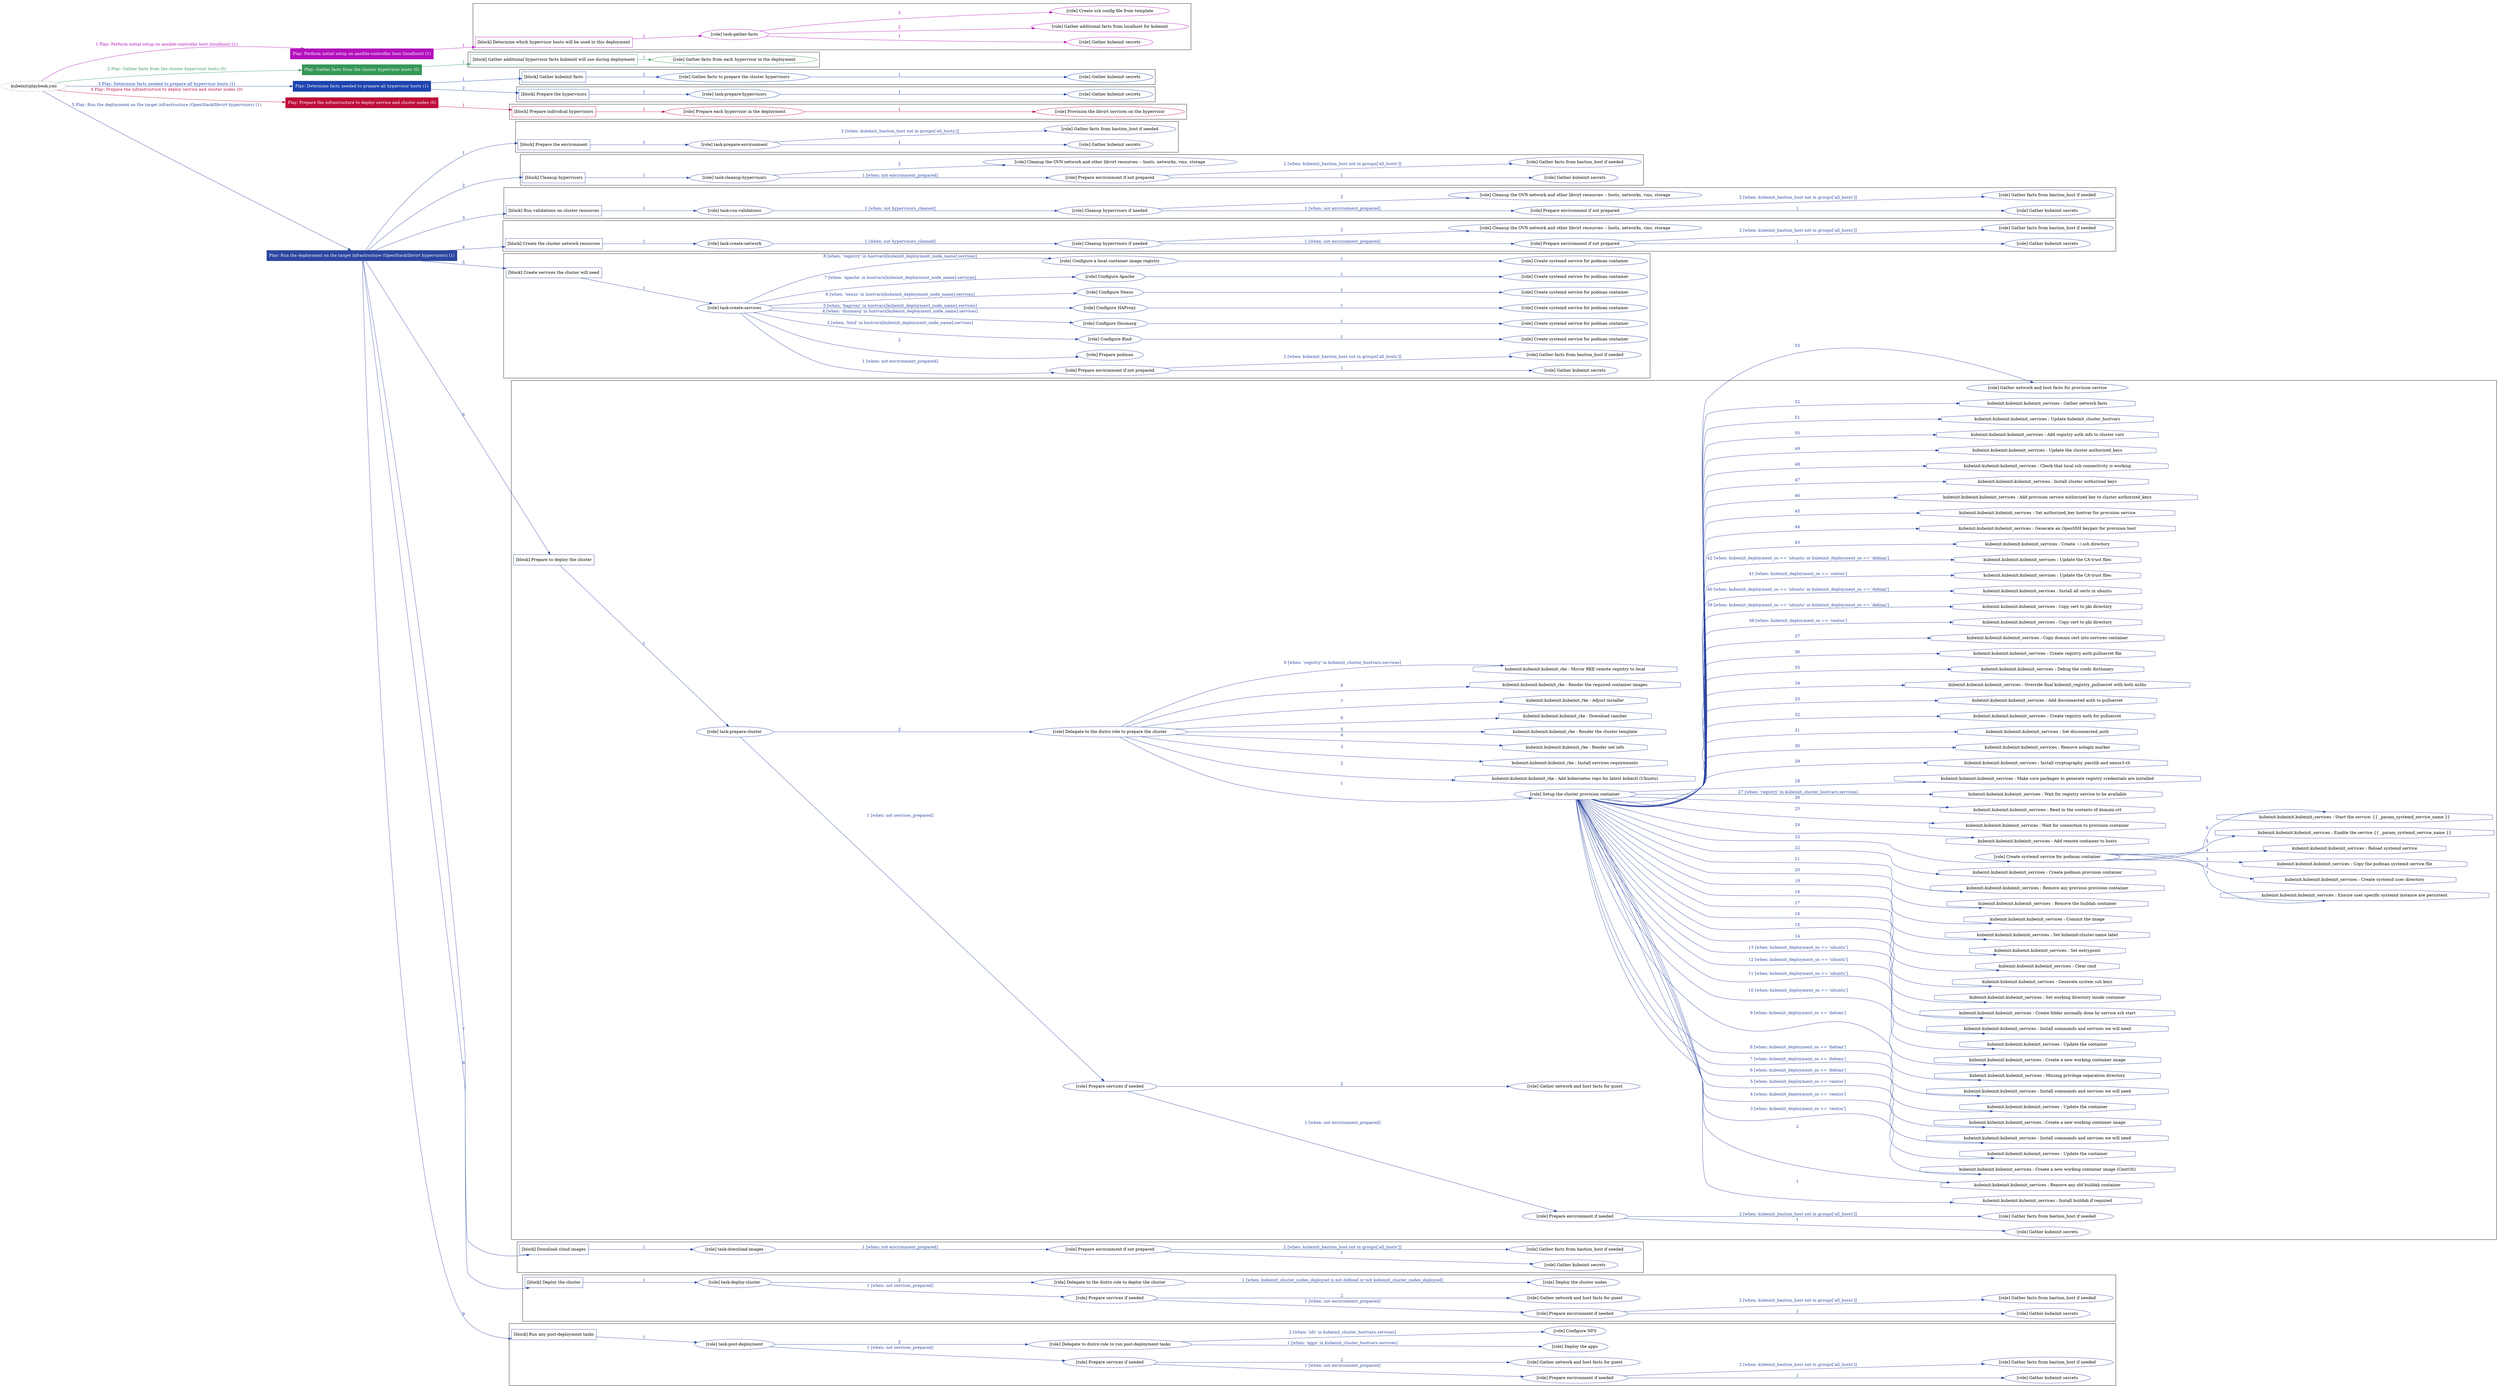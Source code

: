 digraph {
	graph [concentrate=true ordering=in rankdir=LR ratio=fill]
	edge [esep=5 sep=10]
	"kubeinit/playbook.yml" [URL="/home/runner/work/kubeinit/kubeinit/kubeinit/playbook.yml" id=playbook_399ede6d style=dotted]
	"kubeinit/playbook.yml" -> play_2389f84f [label="1 Play: Perform initial setup on ansible-controller host (localhost) (1)" color="#b310bc" fontcolor="#b310bc" id=edge_play_2389f84f labeltooltip="1 Play: Perform initial setup on ansible-controller host (localhost) (1)" tooltip="1 Play: Perform initial setup on ansible-controller host (localhost) (1)"]
	subgraph "Play: Perform initial setup on ansible-controller host (localhost) (1)" {
		play_2389f84f [label="Play: Perform initial setup on ansible-controller host (localhost) (1)" URL="/home/runner/work/kubeinit/kubeinit/kubeinit/playbook.yml" color="#b310bc" fontcolor="#ffffff" id=play_2389f84f shape=box style=filled tooltip=localhost]
		play_2389f84f -> block_07e3b322 [label=1 color="#b310bc" fontcolor="#b310bc" id=edge_block_07e3b322 labeltooltip=1 tooltip=1]
		subgraph cluster_block_07e3b322 {
			block_07e3b322 [label="[block] Determine which hypervisor hosts will be used in this deployment" URL="/home/runner/work/kubeinit/kubeinit/kubeinit/playbook.yml" color="#b310bc" id=block_07e3b322 labeltooltip="Determine which hypervisor hosts will be used in this deployment" shape=box tooltip="Determine which hypervisor hosts will be used in this deployment"]
			block_07e3b322 -> role_980d2378 [label="1 " color="#b310bc" fontcolor="#b310bc" id=edge_role_980d2378 labeltooltip="1 " tooltip="1 "]
			subgraph "task-gather-facts" {
				role_980d2378 [label="[role] task-gather-facts" URL="/home/runner/work/kubeinit/kubeinit/kubeinit/playbook.yml" color="#b310bc" id=role_980d2378 tooltip="task-gather-facts"]
				role_980d2378 -> role_4d4b03cd [label="1 " color="#b310bc" fontcolor="#b310bc" id=edge_role_4d4b03cd labeltooltip="1 " tooltip="1 "]
				subgraph "Gather kubeinit secrets" {
					role_4d4b03cd [label="[role] Gather kubeinit secrets" URL="/home/runner/.ansible/collections/ansible_collections/kubeinit/kubeinit/roles/kubeinit_prepare/tasks/build_hypervisors_group.yml" color="#b310bc" id=role_4d4b03cd tooltip="Gather kubeinit secrets"]
				}
				role_980d2378 -> role_64c894af [label="2 " color="#b310bc" fontcolor="#b310bc" id=edge_role_64c894af labeltooltip="2 " tooltip="2 "]
				subgraph "Gather additional facts from localhost for kubeinit" {
					role_64c894af [label="[role] Gather additional facts from localhost for kubeinit" URL="/home/runner/.ansible/collections/ansible_collections/kubeinit/kubeinit/roles/kubeinit_prepare/tasks/build_hypervisors_group.yml" color="#b310bc" id=role_64c894af tooltip="Gather additional facts from localhost for kubeinit"]
				}
				role_980d2378 -> role_83fcbb9b [label="3 " color="#b310bc" fontcolor="#b310bc" id=edge_role_83fcbb9b labeltooltip="3 " tooltip="3 "]
				subgraph "Create ssh config file from template" {
					role_83fcbb9b [label="[role] Create ssh config file from template" URL="/home/runner/.ansible/collections/ansible_collections/kubeinit/kubeinit/roles/kubeinit_prepare/tasks/build_hypervisors_group.yml" color="#b310bc" id=role_83fcbb9b tooltip="Create ssh config file from template"]
				}
			}
		}
	}
	"kubeinit/playbook.yml" -> play_526726ac [label="2 Play: Gather facts from the cluster hypervisor hosts (0)" color="#359756" fontcolor="#359756" id=edge_play_526726ac labeltooltip="2 Play: Gather facts from the cluster hypervisor hosts (0)" tooltip="2 Play: Gather facts from the cluster hypervisor hosts (0)"]
	subgraph "Play: Gather facts from the cluster hypervisor hosts (0)" {
		play_526726ac [label="Play: Gather facts from the cluster hypervisor hosts (0)" URL="/home/runner/work/kubeinit/kubeinit/kubeinit/playbook.yml" color="#359756" fontcolor="#ffffff" id=play_526726ac shape=box style=filled tooltip="Play: Gather facts from the cluster hypervisor hosts (0)"]
		play_526726ac -> block_32a51440 [label=1 color="#359756" fontcolor="#359756" id=edge_block_32a51440 labeltooltip=1 tooltip=1]
		subgraph cluster_block_32a51440 {
			block_32a51440 [label="[block] Gather additional hypervisor facts kubeinit will use during deployment" URL="/home/runner/work/kubeinit/kubeinit/kubeinit/playbook.yml" color="#359756" id=block_32a51440 labeltooltip="Gather additional hypervisor facts kubeinit will use during deployment" shape=box tooltip="Gather additional hypervisor facts kubeinit will use during deployment"]
			block_32a51440 -> role_cf62d814 [label="1 " color="#359756" fontcolor="#359756" id=edge_role_cf62d814 labeltooltip="1 " tooltip="1 "]
			subgraph "Gather facts from each hypervisor in the deployment" {
				role_cf62d814 [label="[role] Gather facts from each hypervisor in the deployment" URL="/home/runner/work/kubeinit/kubeinit/kubeinit/playbook.yml" color="#359756" id=role_cf62d814 tooltip="Gather facts from each hypervisor in the deployment"]
			}
		}
	}
	"kubeinit/playbook.yml" -> play_60c4d2fd [label="3 Play: Determine facts needed to prepare all hypervisor hosts (1)" color="#1d43af" fontcolor="#1d43af" id=edge_play_60c4d2fd labeltooltip="3 Play: Determine facts needed to prepare all hypervisor hosts (1)" tooltip="3 Play: Determine facts needed to prepare all hypervisor hosts (1)"]
	subgraph "Play: Determine facts needed to prepare all hypervisor hosts (1)" {
		play_60c4d2fd [label="Play: Determine facts needed to prepare all hypervisor hosts (1)" URL="/home/runner/work/kubeinit/kubeinit/kubeinit/playbook.yml" color="#1d43af" fontcolor="#ffffff" id=play_60c4d2fd shape=box style=filled tooltip=localhost]
		play_60c4d2fd -> block_8e51b27b [label=1 color="#1d43af" fontcolor="#1d43af" id=edge_block_8e51b27b labeltooltip=1 tooltip=1]
		subgraph cluster_block_8e51b27b {
			block_8e51b27b [label="[block] Gather kubeinit facts" URL="/home/runner/work/kubeinit/kubeinit/kubeinit/playbook.yml" color="#1d43af" id=block_8e51b27b labeltooltip="Gather kubeinit facts" shape=box tooltip="Gather kubeinit facts"]
			block_8e51b27b -> role_d602cc02 [label="1 " color="#1d43af" fontcolor="#1d43af" id=edge_role_d602cc02 labeltooltip="1 " tooltip="1 "]
			subgraph "Gather facts to prepare the cluster hypervisors" {
				role_d602cc02 [label="[role] Gather facts to prepare the cluster hypervisors" URL="/home/runner/work/kubeinit/kubeinit/kubeinit/playbook.yml" color="#1d43af" id=role_d602cc02 tooltip="Gather facts to prepare the cluster hypervisors"]
				role_d602cc02 -> role_91eaf55d [label="1 " color="#1d43af" fontcolor="#1d43af" id=edge_role_91eaf55d labeltooltip="1 " tooltip="1 "]
				subgraph "Gather kubeinit secrets" {
					role_91eaf55d [label="[role] Gather kubeinit secrets" URL="/home/runner/.ansible/collections/ansible_collections/kubeinit/kubeinit/roles/kubeinit_prepare/tasks/gather_kubeinit_facts.yml" color="#1d43af" id=role_91eaf55d tooltip="Gather kubeinit secrets"]
				}
			}
		}
		play_60c4d2fd -> block_d9901023 [label=2 color="#1d43af" fontcolor="#1d43af" id=edge_block_d9901023 labeltooltip=2 tooltip=2]
		subgraph cluster_block_d9901023 {
			block_d9901023 [label="[block] Prepare the hypervisors" URL="/home/runner/work/kubeinit/kubeinit/kubeinit/playbook.yml" color="#1d43af" id=block_d9901023 labeltooltip="Prepare the hypervisors" shape=box tooltip="Prepare the hypervisors"]
			block_d9901023 -> role_b6eb0193 [label="1 " color="#1d43af" fontcolor="#1d43af" id=edge_role_b6eb0193 labeltooltip="1 " tooltip="1 "]
			subgraph "task-prepare-hypervisors" {
				role_b6eb0193 [label="[role] task-prepare-hypervisors" URL="/home/runner/work/kubeinit/kubeinit/kubeinit/playbook.yml" color="#1d43af" id=role_b6eb0193 tooltip="task-prepare-hypervisors"]
				role_b6eb0193 -> role_7fff9449 [label="1 " color="#1d43af" fontcolor="#1d43af" id=edge_role_7fff9449 labeltooltip="1 " tooltip="1 "]
				subgraph "Gather kubeinit secrets" {
					role_7fff9449 [label="[role] Gather kubeinit secrets" URL="/home/runner/.ansible/collections/ansible_collections/kubeinit/kubeinit/roles/kubeinit_prepare/tasks/gather_kubeinit_facts.yml" color="#1d43af" id=role_7fff9449 tooltip="Gather kubeinit secrets"]
				}
			}
		}
	}
	"kubeinit/playbook.yml" -> play_a63546fd [label="4 Play: Prepare the infrastructure to deploy service and cluster nodes (0)" color="#be0e3a" fontcolor="#be0e3a" id=edge_play_a63546fd labeltooltip="4 Play: Prepare the infrastructure to deploy service and cluster nodes (0)" tooltip="4 Play: Prepare the infrastructure to deploy service and cluster nodes (0)"]
	subgraph "Play: Prepare the infrastructure to deploy service and cluster nodes (0)" {
		play_a63546fd [label="Play: Prepare the infrastructure to deploy service and cluster nodes (0)" URL="/home/runner/work/kubeinit/kubeinit/kubeinit/playbook.yml" color="#be0e3a" fontcolor="#ffffff" id=play_a63546fd shape=box style=filled tooltip="Play: Prepare the infrastructure to deploy service and cluster nodes (0)"]
		play_a63546fd -> block_0761d338 [label=1 color="#be0e3a" fontcolor="#be0e3a" id=edge_block_0761d338 labeltooltip=1 tooltip=1]
		subgraph cluster_block_0761d338 {
			block_0761d338 [label="[block] Prepare individual hypervisors" URL="/home/runner/work/kubeinit/kubeinit/kubeinit/playbook.yml" color="#be0e3a" id=block_0761d338 labeltooltip="Prepare individual hypervisors" shape=box tooltip="Prepare individual hypervisors"]
			block_0761d338 -> role_992e64b0 [label="1 " color="#be0e3a" fontcolor="#be0e3a" id=edge_role_992e64b0 labeltooltip="1 " tooltip="1 "]
			subgraph "Prepare each hypervisor in the deployment" {
				role_992e64b0 [label="[role] Prepare each hypervisor in the deployment" URL="/home/runner/work/kubeinit/kubeinit/kubeinit/playbook.yml" color="#be0e3a" id=role_992e64b0 tooltip="Prepare each hypervisor in the deployment"]
				role_992e64b0 -> role_f55d9c01 [label="1 " color="#be0e3a" fontcolor="#be0e3a" id=edge_role_f55d9c01 labeltooltip="1 " tooltip="1 "]
				subgraph "Provision the libvirt services on the hypervisor" {
					role_f55d9c01 [label="[role] Provision the libvirt services on the hypervisor" URL="/home/runner/.ansible/collections/ansible_collections/kubeinit/kubeinit/roles/kubeinit_prepare/tasks/prepare_hypervisor.yml" color="#be0e3a" id=role_f55d9c01 tooltip="Provision the libvirt services on the hypervisor"]
				}
			}
		}
	}
	"kubeinit/playbook.yml" -> play_9aac053e [label="5 Play: Run the deployment on the target infrastructure (OpenStack/libvirt hypervisors) (1)" color="#2c46a0" fontcolor="#2c46a0" id=edge_play_9aac053e labeltooltip="5 Play: Run the deployment on the target infrastructure (OpenStack/libvirt hypervisors) (1)" tooltip="5 Play: Run the deployment on the target infrastructure (OpenStack/libvirt hypervisors) (1)"]
	subgraph "Play: Run the deployment on the target infrastructure (OpenStack/libvirt hypervisors) (1)" {
		play_9aac053e [label="Play: Run the deployment on the target infrastructure (OpenStack/libvirt hypervisors) (1)" URL="/home/runner/work/kubeinit/kubeinit/kubeinit/playbook.yml" color="#2c46a0" fontcolor="#ffffff" id=play_9aac053e shape=box style=filled tooltip=localhost]
		play_9aac053e -> block_797772e2 [label=1 color="#2c46a0" fontcolor="#2c46a0" id=edge_block_797772e2 labeltooltip=1 tooltip=1]
		subgraph cluster_block_797772e2 {
			block_797772e2 [label="[block] Prepare the environment" URL="/home/runner/work/kubeinit/kubeinit/kubeinit/playbook.yml" color="#2c46a0" id=block_797772e2 labeltooltip="Prepare the environment" shape=box tooltip="Prepare the environment"]
			block_797772e2 -> role_349f2ad2 [label="1 " color="#2c46a0" fontcolor="#2c46a0" id=edge_role_349f2ad2 labeltooltip="1 " tooltip="1 "]
			subgraph "task-prepare-environment" {
				role_349f2ad2 [label="[role] task-prepare-environment" URL="/home/runner/work/kubeinit/kubeinit/kubeinit/playbook.yml" color="#2c46a0" id=role_349f2ad2 tooltip="task-prepare-environment"]
				role_349f2ad2 -> role_2aaee598 [label="1 " color="#2c46a0" fontcolor="#2c46a0" id=edge_role_2aaee598 labeltooltip="1 " tooltip="1 "]
				subgraph "Gather kubeinit secrets" {
					role_2aaee598 [label="[role] Gather kubeinit secrets" URL="/home/runner/.ansible/collections/ansible_collections/kubeinit/kubeinit/roles/kubeinit_prepare/tasks/gather_kubeinit_facts.yml" color="#2c46a0" id=role_2aaee598 tooltip="Gather kubeinit secrets"]
				}
				role_349f2ad2 -> role_7a32c06f [label="2 [when: kubeinit_bastion_host not in groups['all_hosts']]" color="#2c46a0" fontcolor="#2c46a0" id=edge_role_7a32c06f labeltooltip="2 [when: kubeinit_bastion_host not in groups['all_hosts']]" tooltip="2 [when: kubeinit_bastion_host not in groups['all_hosts']]"]
				subgraph "Gather facts from bastion_host if needed" {
					role_7a32c06f [label="[role] Gather facts from bastion_host if needed" URL="/home/runner/.ansible/collections/ansible_collections/kubeinit/kubeinit/roles/kubeinit_prepare/tasks/main.yml" color="#2c46a0" id=role_7a32c06f tooltip="Gather facts from bastion_host if needed"]
				}
			}
		}
		play_9aac053e -> block_5f909103 [label=2 color="#2c46a0" fontcolor="#2c46a0" id=edge_block_5f909103 labeltooltip=2 tooltip=2]
		subgraph cluster_block_5f909103 {
			block_5f909103 [label="[block] Cleanup hypervisors" URL="/home/runner/work/kubeinit/kubeinit/kubeinit/playbook.yml" color="#2c46a0" id=block_5f909103 labeltooltip="Cleanup hypervisors" shape=box tooltip="Cleanup hypervisors"]
			block_5f909103 -> role_837e508e [label="1 " color="#2c46a0" fontcolor="#2c46a0" id=edge_role_837e508e labeltooltip="1 " tooltip="1 "]
			subgraph "task-cleanup-hypervisors" {
				role_837e508e [label="[role] task-cleanup-hypervisors" URL="/home/runner/work/kubeinit/kubeinit/kubeinit/playbook.yml" color="#2c46a0" id=role_837e508e tooltip="task-cleanup-hypervisors"]
				role_837e508e -> role_253d2ff6 [label="1 [when: not environment_prepared]" color="#2c46a0" fontcolor="#2c46a0" id=edge_role_253d2ff6 labeltooltip="1 [when: not environment_prepared]" tooltip="1 [when: not environment_prepared]"]
				subgraph "Prepare environment if not prepared" {
					role_253d2ff6 [label="[role] Prepare environment if not prepared" URL="/home/runner/.ansible/collections/ansible_collections/kubeinit/kubeinit/roles/kubeinit_libvirt/tasks/cleanup_hypervisors.yml" color="#2c46a0" id=role_253d2ff6 tooltip="Prepare environment if not prepared"]
					role_253d2ff6 -> role_83b3d5f3 [label="1 " color="#2c46a0" fontcolor="#2c46a0" id=edge_role_83b3d5f3 labeltooltip="1 " tooltip="1 "]
					subgraph "Gather kubeinit secrets" {
						role_83b3d5f3 [label="[role] Gather kubeinit secrets" URL="/home/runner/.ansible/collections/ansible_collections/kubeinit/kubeinit/roles/kubeinit_prepare/tasks/gather_kubeinit_facts.yml" color="#2c46a0" id=role_83b3d5f3 tooltip="Gather kubeinit secrets"]
					}
					role_253d2ff6 -> role_73115055 [label="2 [when: kubeinit_bastion_host not in groups['all_hosts']]" color="#2c46a0" fontcolor="#2c46a0" id=edge_role_73115055 labeltooltip="2 [when: kubeinit_bastion_host not in groups['all_hosts']]" tooltip="2 [when: kubeinit_bastion_host not in groups['all_hosts']]"]
					subgraph "Gather facts from bastion_host if needed" {
						role_73115055 [label="[role] Gather facts from bastion_host if needed" URL="/home/runner/.ansible/collections/ansible_collections/kubeinit/kubeinit/roles/kubeinit_prepare/tasks/main.yml" color="#2c46a0" id=role_73115055 tooltip="Gather facts from bastion_host if needed"]
					}
				}
				role_837e508e -> role_8fb17fe8 [label="2 " color="#2c46a0" fontcolor="#2c46a0" id=edge_role_8fb17fe8 labeltooltip="2 " tooltip="2 "]
				subgraph "Cleanup the OVN network and other libvirt resources -- hosts, networks, vms, storage" {
					role_8fb17fe8 [label="[role] Cleanup the OVN network and other libvirt resources -- hosts, networks, vms, storage" URL="/home/runner/.ansible/collections/ansible_collections/kubeinit/kubeinit/roles/kubeinit_libvirt/tasks/cleanup_hypervisors.yml" color="#2c46a0" id=role_8fb17fe8 tooltip="Cleanup the OVN network and other libvirt resources -- hosts, networks, vms, storage"]
				}
			}
		}
		play_9aac053e -> block_5bbdbc0b [label=3 color="#2c46a0" fontcolor="#2c46a0" id=edge_block_5bbdbc0b labeltooltip=3 tooltip=3]
		subgraph cluster_block_5bbdbc0b {
			block_5bbdbc0b [label="[block] Run validations on cluster resources" URL="/home/runner/work/kubeinit/kubeinit/kubeinit/playbook.yml" color="#2c46a0" id=block_5bbdbc0b labeltooltip="Run validations on cluster resources" shape=box tooltip="Run validations on cluster resources"]
			block_5bbdbc0b -> role_337ba604 [label="1 " color="#2c46a0" fontcolor="#2c46a0" id=edge_role_337ba604 labeltooltip="1 " tooltip="1 "]
			subgraph "task-run-validations" {
				role_337ba604 [label="[role] task-run-validations" URL="/home/runner/work/kubeinit/kubeinit/kubeinit/playbook.yml" color="#2c46a0" id=role_337ba604 tooltip="task-run-validations"]
				role_337ba604 -> role_19df9673 [label="1 [when: not hypervisors_cleaned]" color="#2c46a0" fontcolor="#2c46a0" id=edge_role_19df9673 labeltooltip="1 [when: not hypervisors_cleaned]" tooltip="1 [when: not hypervisors_cleaned]"]
				subgraph "Cleanup hypervisors if needed" {
					role_19df9673 [label="[role] Cleanup hypervisors if needed" URL="/home/runner/.ansible/collections/ansible_collections/kubeinit/kubeinit/roles/kubeinit_validations/tasks/main.yml" color="#2c46a0" id=role_19df9673 tooltip="Cleanup hypervisors if needed"]
					role_19df9673 -> role_562ad517 [label="1 [when: not environment_prepared]" color="#2c46a0" fontcolor="#2c46a0" id=edge_role_562ad517 labeltooltip="1 [when: not environment_prepared]" tooltip="1 [when: not environment_prepared]"]
					subgraph "Prepare environment if not prepared" {
						role_562ad517 [label="[role] Prepare environment if not prepared" URL="/home/runner/.ansible/collections/ansible_collections/kubeinit/kubeinit/roles/kubeinit_libvirt/tasks/cleanup_hypervisors.yml" color="#2c46a0" id=role_562ad517 tooltip="Prepare environment if not prepared"]
						role_562ad517 -> role_fba0c4d3 [label="1 " color="#2c46a0" fontcolor="#2c46a0" id=edge_role_fba0c4d3 labeltooltip="1 " tooltip="1 "]
						subgraph "Gather kubeinit secrets" {
							role_fba0c4d3 [label="[role] Gather kubeinit secrets" URL="/home/runner/.ansible/collections/ansible_collections/kubeinit/kubeinit/roles/kubeinit_prepare/tasks/gather_kubeinit_facts.yml" color="#2c46a0" id=role_fba0c4d3 tooltip="Gather kubeinit secrets"]
						}
						role_562ad517 -> role_8bc57b2d [label="2 [when: kubeinit_bastion_host not in groups['all_hosts']]" color="#2c46a0" fontcolor="#2c46a0" id=edge_role_8bc57b2d labeltooltip="2 [when: kubeinit_bastion_host not in groups['all_hosts']]" tooltip="2 [when: kubeinit_bastion_host not in groups['all_hosts']]"]
						subgraph "Gather facts from bastion_host if needed" {
							role_8bc57b2d [label="[role] Gather facts from bastion_host if needed" URL="/home/runner/.ansible/collections/ansible_collections/kubeinit/kubeinit/roles/kubeinit_prepare/tasks/main.yml" color="#2c46a0" id=role_8bc57b2d tooltip="Gather facts from bastion_host if needed"]
						}
					}
					role_19df9673 -> role_2ef61b8a [label="2 " color="#2c46a0" fontcolor="#2c46a0" id=edge_role_2ef61b8a labeltooltip="2 " tooltip="2 "]
					subgraph "Cleanup the OVN network and other libvirt resources -- hosts, networks, vms, storage" {
						role_2ef61b8a [label="[role] Cleanup the OVN network and other libvirt resources -- hosts, networks, vms, storage" URL="/home/runner/.ansible/collections/ansible_collections/kubeinit/kubeinit/roles/kubeinit_libvirt/tasks/cleanup_hypervisors.yml" color="#2c46a0" id=role_2ef61b8a tooltip="Cleanup the OVN network and other libvirt resources -- hosts, networks, vms, storage"]
					}
				}
			}
		}
		play_9aac053e -> block_798c02e6 [label=4 color="#2c46a0" fontcolor="#2c46a0" id=edge_block_798c02e6 labeltooltip=4 tooltip=4]
		subgraph cluster_block_798c02e6 {
			block_798c02e6 [label="[block] Create the cluster network resources" URL="/home/runner/work/kubeinit/kubeinit/kubeinit/playbook.yml" color="#2c46a0" id=block_798c02e6 labeltooltip="Create the cluster network resources" shape=box tooltip="Create the cluster network resources"]
			block_798c02e6 -> role_f12fbc22 [label="1 " color="#2c46a0" fontcolor="#2c46a0" id=edge_role_f12fbc22 labeltooltip="1 " tooltip="1 "]
			subgraph "task-create-network" {
				role_f12fbc22 [label="[role] task-create-network" URL="/home/runner/work/kubeinit/kubeinit/kubeinit/playbook.yml" color="#2c46a0" id=role_f12fbc22 tooltip="task-create-network"]
				role_f12fbc22 -> role_e4a42ae9 [label="1 [when: not hypervisors_cleaned]" color="#2c46a0" fontcolor="#2c46a0" id=edge_role_e4a42ae9 labeltooltip="1 [when: not hypervisors_cleaned]" tooltip="1 [when: not hypervisors_cleaned]"]
				subgraph "Cleanup hypervisors if needed" {
					role_e4a42ae9 [label="[role] Cleanup hypervisors if needed" URL="/home/runner/.ansible/collections/ansible_collections/kubeinit/kubeinit/roles/kubeinit_libvirt/tasks/create_network.yml" color="#2c46a0" id=role_e4a42ae9 tooltip="Cleanup hypervisors if needed"]
					role_e4a42ae9 -> role_ebb67972 [label="1 [when: not environment_prepared]" color="#2c46a0" fontcolor="#2c46a0" id=edge_role_ebb67972 labeltooltip="1 [when: not environment_prepared]" tooltip="1 [when: not environment_prepared]"]
					subgraph "Prepare environment if not prepared" {
						role_ebb67972 [label="[role] Prepare environment if not prepared" URL="/home/runner/.ansible/collections/ansible_collections/kubeinit/kubeinit/roles/kubeinit_libvirt/tasks/cleanup_hypervisors.yml" color="#2c46a0" id=role_ebb67972 tooltip="Prepare environment if not prepared"]
						role_ebb67972 -> role_7348f086 [label="1 " color="#2c46a0" fontcolor="#2c46a0" id=edge_role_7348f086 labeltooltip="1 " tooltip="1 "]
						subgraph "Gather kubeinit secrets" {
							role_7348f086 [label="[role] Gather kubeinit secrets" URL="/home/runner/.ansible/collections/ansible_collections/kubeinit/kubeinit/roles/kubeinit_prepare/tasks/gather_kubeinit_facts.yml" color="#2c46a0" id=role_7348f086 tooltip="Gather kubeinit secrets"]
						}
						role_ebb67972 -> role_75d5528e [label="2 [when: kubeinit_bastion_host not in groups['all_hosts']]" color="#2c46a0" fontcolor="#2c46a0" id=edge_role_75d5528e labeltooltip="2 [when: kubeinit_bastion_host not in groups['all_hosts']]" tooltip="2 [when: kubeinit_bastion_host not in groups['all_hosts']]"]
						subgraph "Gather facts from bastion_host if needed" {
							role_75d5528e [label="[role] Gather facts from bastion_host if needed" URL="/home/runner/.ansible/collections/ansible_collections/kubeinit/kubeinit/roles/kubeinit_prepare/tasks/main.yml" color="#2c46a0" id=role_75d5528e tooltip="Gather facts from bastion_host if needed"]
						}
					}
					role_e4a42ae9 -> role_0baf9de5 [label="2 " color="#2c46a0" fontcolor="#2c46a0" id=edge_role_0baf9de5 labeltooltip="2 " tooltip="2 "]
					subgraph "Cleanup the OVN network and other libvirt resources -- hosts, networks, vms, storage" {
						role_0baf9de5 [label="[role] Cleanup the OVN network and other libvirt resources -- hosts, networks, vms, storage" URL="/home/runner/.ansible/collections/ansible_collections/kubeinit/kubeinit/roles/kubeinit_libvirt/tasks/cleanup_hypervisors.yml" color="#2c46a0" id=role_0baf9de5 tooltip="Cleanup the OVN network and other libvirt resources -- hosts, networks, vms, storage"]
					}
				}
			}
		}
		play_9aac053e -> block_b1c33dab [label=5 color="#2c46a0" fontcolor="#2c46a0" id=edge_block_b1c33dab labeltooltip=5 tooltip=5]
		subgraph cluster_block_b1c33dab {
			block_b1c33dab [label="[block] Create services the cluster will need" URL="/home/runner/work/kubeinit/kubeinit/kubeinit/playbook.yml" color="#2c46a0" id=block_b1c33dab labeltooltip="Create services the cluster will need" shape=box tooltip="Create services the cluster will need"]
			block_b1c33dab -> role_bb0d4450 [label="1 " color="#2c46a0" fontcolor="#2c46a0" id=edge_role_bb0d4450 labeltooltip="1 " tooltip="1 "]
			subgraph "task-create-services" {
				role_bb0d4450 [label="[role] task-create-services" URL="/home/runner/work/kubeinit/kubeinit/kubeinit/playbook.yml" color="#2c46a0" id=role_bb0d4450 tooltip="task-create-services"]
				role_bb0d4450 -> role_591616b5 [label="1 [when: not environment_prepared]" color="#2c46a0" fontcolor="#2c46a0" id=edge_role_591616b5 labeltooltip="1 [when: not environment_prepared]" tooltip="1 [when: not environment_prepared]"]
				subgraph "Prepare environment if not prepared" {
					role_591616b5 [label="[role] Prepare environment if not prepared" URL="/home/runner/.ansible/collections/ansible_collections/kubeinit/kubeinit/roles/kubeinit_services/tasks/main.yml" color="#2c46a0" id=role_591616b5 tooltip="Prepare environment if not prepared"]
					role_591616b5 -> role_9016eef4 [label="1 " color="#2c46a0" fontcolor="#2c46a0" id=edge_role_9016eef4 labeltooltip="1 " tooltip="1 "]
					subgraph "Gather kubeinit secrets" {
						role_9016eef4 [label="[role] Gather kubeinit secrets" URL="/home/runner/.ansible/collections/ansible_collections/kubeinit/kubeinit/roles/kubeinit_prepare/tasks/gather_kubeinit_facts.yml" color="#2c46a0" id=role_9016eef4 tooltip="Gather kubeinit secrets"]
					}
					role_591616b5 -> role_0b5602bf [label="2 [when: kubeinit_bastion_host not in groups['all_hosts']]" color="#2c46a0" fontcolor="#2c46a0" id=edge_role_0b5602bf labeltooltip="2 [when: kubeinit_bastion_host not in groups['all_hosts']]" tooltip="2 [when: kubeinit_bastion_host not in groups['all_hosts']]"]
					subgraph "Gather facts from bastion_host if needed" {
						role_0b5602bf [label="[role] Gather facts from bastion_host if needed" URL="/home/runner/.ansible/collections/ansible_collections/kubeinit/kubeinit/roles/kubeinit_prepare/tasks/main.yml" color="#2c46a0" id=role_0b5602bf tooltip="Gather facts from bastion_host if needed"]
					}
				}
				role_bb0d4450 -> role_cdf448c7 [label="2 " color="#2c46a0" fontcolor="#2c46a0" id=edge_role_cdf448c7 labeltooltip="2 " tooltip="2 "]
				subgraph "Prepare podman" {
					role_cdf448c7 [label="[role] Prepare podman" URL="/home/runner/.ansible/collections/ansible_collections/kubeinit/kubeinit/roles/kubeinit_services/tasks/00_create_service_pod.yml" color="#2c46a0" id=role_cdf448c7 tooltip="Prepare podman"]
				}
				role_bb0d4450 -> role_af3aa812 [label="3 [when: 'bind' in hostvars[kubeinit_deployment_node_name].services]" color="#2c46a0" fontcolor="#2c46a0" id=edge_role_af3aa812 labeltooltip="3 [when: 'bind' in hostvars[kubeinit_deployment_node_name].services]" tooltip="3 [when: 'bind' in hostvars[kubeinit_deployment_node_name].services]"]
				subgraph "Configure Bind" {
					role_af3aa812 [label="[role] Configure Bind" URL="/home/runner/.ansible/collections/ansible_collections/kubeinit/kubeinit/roles/kubeinit_services/tasks/start_services_containers.yml" color="#2c46a0" id=role_af3aa812 tooltip="Configure Bind"]
					role_af3aa812 -> role_3f68cb39 [label="1 " color="#2c46a0" fontcolor="#2c46a0" id=edge_role_3f68cb39 labeltooltip="1 " tooltip="1 "]
					subgraph "Create systemd service for podman container" {
						role_3f68cb39 [label="[role] Create systemd service for podman container" URL="/home/runner/.ansible/collections/ansible_collections/kubeinit/kubeinit/roles/kubeinit_bind/tasks/main.yml" color="#2c46a0" id=role_3f68cb39 tooltip="Create systemd service for podman container"]
					}
				}
				role_bb0d4450 -> role_f72e1e6e [label="4 [when: 'dnsmasq' in hostvars[kubeinit_deployment_node_name].services]" color="#2c46a0" fontcolor="#2c46a0" id=edge_role_f72e1e6e labeltooltip="4 [when: 'dnsmasq' in hostvars[kubeinit_deployment_node_name].services]" tooltip="4 [when: 'dnsmasq' in hostvars[kubeinit_deployment_node_name].services]"]
				subgraph "Configure Dnsmasq" {
					role_f72e1e6e [label="[role] Configure Dnsmasq" URL="/home/runner/.ansible/collections/ansible_collections/kubeinit/kubeinit/roles/kubeinit_services/tasks/start_services_containers.yml" color="#2c46a0" id=role_f72e1e6e tooltip="Configure Dnsmasq"]
					role_f72e1e6e -> role_dedc66e1 [label="1 " color="#2c46a0" fontcolor="#2c46a0" id=edge_role_dedc66e1 labeltooltip="1 " tooltip="1 "]
					subgraph "Create systemd service for podman container" {
						role_dedc66e1 [label="[role] Create systemd service for podman container" URL="/home/runner/.ansible/collections/ansible_collections/kubeinit/kubeinit/roles/kubeinit_dnsmasq/tasks/main.yml" color="#2c46a0" id=role_dedc66e1 tooltip="Create systemd service for podman container"]
					}
				}
				role_bb0d4450 -> role_e014de90 [label="5 [when: 'haproxy' in hostvars[kubeinit_deployment_node_name].services]" color="#2c46a0" fontcolor="#2c46a0" id=edge_role_e014de90 labeltooltip="5 [when: 'haproxy' in hostvars[kubeinit_deployment_node_name].services]" tooltip="5 [when: 'haproxy' in hostvars[kubeinit_deployment_node_name].services]"]
				subgraph "Configure HAProxy" {
					role_e014de90 [label="[role] Configure HAProxy" URL="/home/runner/.ansible/collections/ansible_collections/kubeinit/kubeinit/roles/kubeinit_services/tasks/start_services_containers.yml" color="#2c46a0" id=role_e014de90 tooltip="Configure HAProxy"]
					role_e014de90 -> role_edb87623 [label="1 " color="#2c46a0" fontcolor="#2c46a0" id=edge_role_edb87623 labeltooltip="1 " tooltip="1 "]
					subgraph "Create systemd service for podman container" {
						role_edb87623 [label="[role] Create systemd service for podman container" URL="/home/runner/.ansible/collections/ansible_collections/kubeinit/kubeinit/roles/kubeinit_haproxy/tasks/main.yml" color="#2c46a0" id=role_edb87623 tooltip="Create systemd service for podman container"]
					}
				}
				role_bb0d4450 -> role_8d65972c [label="6 [when: 'nexus' in hostvars[kubeinit_deployment_node_name].services]" color="#2c46a0" fontcolor="#2c46a0" id=edge_role_8d65972c labeltooltip="6 [when: 'nexus' in hostvars[kubeinit_deployment_node_name].services]" tooltip="6 [when: 'nexus' in hostvars[kubeinit_deployment_node_name].services]"]
				subgraph "Configure Nexus" {
					role_8d65972c [label="[role] Configure Nexus" URL="/home/runner/.ansible/collections/ansible_collections/kubeinit/kubeinit/roles/kubeinit_services/tasks/start_services_containers.yml" color="#2c46a0" id=role_8d65972c tooltip="Configure Nexus"]
					role_8d65972c -> role_65aa9575 [label="1 " color="#2c46a0" fontcolor="#2c46a0" id=edge_role_65aa9575 labeltooltip="1 " tooltip="1 "]
					subgraph "Create systemd service for podman container" {
						role_65aa9575 [label="[role] Create systemd service for podman container" URL="/home/runner/.ansible/collections/ansible_collections/kubeinit/kubeinit/roles/kubeinit_nexus/tasks/main.yml" color="#2c46a0" id=role_65aa9575 tooltip="Create systemd service for podman container"]
					}
				}
				role_bb0d4450 -> role_64b8560c [label="7 [when: 'apache' in hostvars[kubeinit_deployment_node_name].services]" color="#2c46a0" fontcolor="#2c46a0" id=edge_role_64b8560c labeltooltip="7 [when: 'apache' in hostvars[kubeinit_deployment_node_name].services]" tooltip="7 [when: 'apache' in hostvars[kubeinit_deployment_node_name].services]"]
				subgraph "Configure Apache" {
					role_64b8560c [label="[role] Configure Apache" URL="/home/runner/.ansible/collections/ansible_collections/kubeinit/kubeinit/roles/kubeinit_services/tasks/start_services_containers.yml" color="#2c46a0" id=role_64b8560c tooltip="Configure Apache"]
					role_64b8560c -> role_51921017 [label="1 " color="#2c46a0" fontcolor="#2c46a0" id=edge_role_51921017 labeltooltip="1 " tooltip="1 "]
					subgraph "Create systemd service for podman container" {
						role_51921017 [label="[role] Create systemd service for podman container" URL="/home/runner/.ansible/collections/ansible_collections/kubeinit/kubeinit/roles/kubeinit_apache/tasks/main.yml" color="#2c46a0" id=role_51921017 tooltip="Create systemd service for podman container"]
					}
				}
				role_bb0d4450 -> role_7e88a767 [label="8 [when: 'registry' in hostvars[kubeinit_deployment_node_name].services]" color="#2c46a0" fontcolor="#2c46a0" id=edge_role_7e88a767 labeltooltip="8 [when: 'registry' in hostvars[kubeinit_deployment_node_name].services]" tooltip="8 [when: 'registry' in hostvars[kubeinit_deployment_node_name].services]"]
				subgraph "Configure a local container image registry" {
					role_7e88a767 [label="[role] Configure a local container image registry" URL="/home/runner/.ansible/collections/ansible_collections/kubeinit/kubeinit/roles/kubeinit_services/tasks/start_services_containers.yml" color="#2c46a0" id=role_7e88a767 tooltip="Configure a local container image registry"]
					role_7e88a767 -> role_c00b50b0 [label="1 " color="#2c46a0" fontcolor="#2c46a0" id=edge_role_c00b50b0 labeltooltip="1 " tooltip="1 "]
					subgraph "Create systemd service for podman container" {
						role_c00b50b0 [label="[role] Create systemd service for podman container" URL="/home/runner/.ansible/collections/ansible_collections/kubeinit/kubeinit/roles/kubeinit_registry/tasks/main.yml" color="#2c46a0" id=role_c00b50b0 tooltip="Create systemd service for podman container"]
					}
				}
			}
		}
		play_9aac053e -> block_003ef02a [label=6 color="#2c46a0" fontcolor="#2c46a0" id=edge_block_003ef02a labeltooltip=6 tooltip=6]
		subgraph cluster_block_003ef02a {
			block_003ef02a [label="[block] Prepare to deploy the cluster" URL="/home/runner/work/kubeinit/kubeinit/kubeinit/playbook.yml" color="#2c46a0" id=block_003ef02a labeltooltip="Prepare to deploy the cluster" shape=box tooltip="Prepare to deploy the cluster"]
			block_003ef02a -> role_10e059aa [label="1 " color="#2c46a0" fontcolor="#2c46a0" id=edge_role_10e059aa labeltooltip="1 " tooltip="1 "]
			subgraph "task-prepare-cluster" {
				role_10e059aa [label="[role] task-prepare-cluster" URL="/home/runner/work/kubeinit/kubeinit/kubeinit/playbook.yml" color="#2c46a0" id=role_10e059aa tooltip="task-prepare-cluster"]
				role_10e059aa -> role_febca9d0 [label="1 [when: not services_prepared]" color="#2c46a0" fontcolor="#2c46a0" id=edge_role_febca9d0 labeltooltip="1 [when: not services_prepared]" tooltip="1 [when: not services_prepared]"]
				subgraph "Prepare services if needed" {
					role_febca9d0 [label="[role] Prepare services if needed" URL="/home/runner/.ansible/collections/ansible_collections/kubeinit/kubeinit/roles/kubeinit_prepare/tasks/prepare_cluster.yml" color="#2c46a0" id=role_febca9d0 tooltip="Prepare services if needed"]
					role_febca9d0 -> role_781022ad [label="1 [when: not environment_prepared]" color="#2c46a0" fontcolor="#2c46a0" id=edge_role_781022ad labeltooltip="1 [when: not environment_prepared]" tooltip="1 [when: not environment_prepared]"]
					subgraph "Prepare environment if needed" {
						role_781022ad [label="[role] Prepare environment if needed" URL="/home/runner/.ansible/collections/ansible_collections/kubeinit/kubeinit/roles/kubeinit_services/tasks/prepare_services.yml" color="#2c46a0" id=role_781022ad tooltip="Prepare environment if needed"]
						role_781022ad -> role_459716f1 [label="1 " color="#2c46a0" fontcolor="#2c46a0" id=edge_role_459716f1 labeltooltip="1 " tooltip="1 "]
						subgraph "Gather kubeinit secrets" {
							role_459716f1 [label="[role] Gather kubeinit secrets" URL="/home/runner/.ansible/collections/ansible_collections/kubeinit/kubeinit/roles/kubeinit_prepare/tasks/gather_kubeinit_facts.yml" color="#2c46a0" id=role_459716f1 tooltip="Gather kubeinit secrets"]
						}
						role_781022ad -> role_f8bd2248 [label="2 [when: kubeinit_bastion_host not in groups['all_hosts']]" color="#2c46a0" fontcolor="#2c46a0" id=edge_role_f8bd2248 labeltooltip="2 [when: kubeinit_bastion_host not in groups['all_hosts']]" tooltip="2 [when: kubeinit_bastion_host not in groups['all_hosts']]"]
						subgraph "Gather facts from bastion_host if needed" {
							role_f8bd2248 [label="[role] Gather facts from bastion_host if needed" URL="/home/runner/.ansible/collections/ansible_collections/kubeinit/kubeinit/roles/kubeinit_prepare/tasks/main.yml" color="#2c46a0" id=role_f8bd2248 tooltip="Gather facts from bastion_host if needed"]
						}
					}
					role_febca9d0 -> role_d969e782 [label="2 " color="#2c46a0" fontcolor="#2c46a0" id=edge_role_d969e782 labeltooltip="2 " tooltip="2 "]
					subgraph "Gather network and host facts for guest" {
						role_d969e782 [label="[role] Gather network and host facts for guest" URL="/home/runner/.ansible/collections/ansible_collections/kubeinit/kubeinit/roles/kubeinit_services/tasks/prepare_services.yml" color="#2c46a0" id=role_d969e782 tooltip="Gather network and host facts for guest"]
					}
				}
				role_10e059aa -> role_6aca1a3b [label="2 " color="#2c46a0" fontcolor="#2c46a0" id=edge_role_6aca1a3b labeltooltip="2 " tooltip="2 "]
				subgraph "Delegate to the distro role to prepare the cluster" {
					role_6aca1a3b [label="[role] Delegate to the distro role to prepare the cluster" URL="/home/runner/.ansible/collections/ansible_collections/kubeinit/kubeinit/roles/kubeinit_prepare/tasks/prepare_cluster.yml" color="#2c46a0" id=role_6aca1a3b tooltip="Delegate to the distro role to prepare the cluster"]
					role_6aca1a3b -> role_61dacca1 [label="1 " color="#2c46a0" fontcolor="#2c46a0" id=edge_role_61dacca1 labeltooltip="1 " tooltip="1 "]
					subgraph "Setup the cluster provision container" {
						role_61dacca1 [label="[role] Setup the cluster provision container" URL="/home/runner/.ansible/collections/ansible_collections/kubeinit/kubeinit/roles/kubeinit_rke/tasks/prepare_cluster.yml" color="#2c46a0" id=role_61dacca1 tooltip="Setup the cluster provision container"]
						task_e09d062f [label="kubeinit.kubeinit.kubeinit_services : Install buildah if required" URL="/home/runner/.ansible/collections/ansible_collections/kubeinit/kubeinit/roles/kubeinit_services/tasks/create_provision_container.yml" color="#2c46a0" id=task_e09d062f shape=octagon tooltip="kubeinit.kubeinit.kubeinit_services : Install buildah if required"]
						role_61dacca1 -> task_e09d062f [label="1 " color="#2c46a0" fontcolor="#2c46a0" id=edge_task_e09d062f labeltooltip="1 " tooltip="1 "]
						task_6ba06937 [label="kubeinit.kubeinit.kubeinit_services : Remove any old buildah container" URL="/home/runner/.ansible/collections/ansible_collections/kubeinit/kubeinit/roles/kubeinit_services/tasks/create_provision_container.yml" color="#2c46a0" id=task_6ba06937 shape=octagon tooltip="kubeinit.kubeinit.kubeinit_services : Remove any old buildah container"]
						role_61dacca1 -> task_6ba06937 [label="2 " color="#2c46a0" fontcolor="#2c46a0" id=edge_task_6ba06937 labeltooltip="2 " tooltip="2 "]
						task_941e2663 [label="kubeinit.kubeinit.kubeinit_services : Create a new working container image (CentOS)" URL="/home/runner/.ansible/collections/ansible_collections/kubeinit/kubeinit/roles/kubeinit_services/tasks/create_provision_container.yml" color="#2c46a0" id=task_941e2663 shape=octagon tooltip="kubeinit.kubeinit.kubeinit_services : Create a new working container image (CentOS)"]
						role_61dacca1 -> task_941e2663 [label="3 [when: kubeinit_deployment_os == 'centos']" color="#2c46a0" fontcolor="#2c46a0" id=edge_task_941e2663 labeltooltip="3 [when: kubeinit_deployment_os == 'centos']" tooltip="3 [when: kubeinit_deployment_os == 'centos']"]
						task_754681bf [label="kubeinit.kubeinit.kubeinit_services : Update the container" URL="/home/runner/.ansible/collections/ansible_collections/kubeinit/kubeinit/roles/kubeinit_services/tasks/create_provision_container.yml" color="#2c46a0" id=task_754681bf shape=octagon tooltip="kubeinit.kubeinit.kubeinit_services : Update the container"]
						role_61dacca1 -> task_754681bf [label="4 [when: kubeinit_deployment_os == 'centos']" color="#2c46a0" fontcolor="#2c46a0" id=edge_task_754681bf labeltooltip="4 [when: kubeinit_deployment_os == 'centos']" tooltip="4 [when: kubeinit_deployment_os == 'centos']"]
						task_1a136d64 [label="kubeinit.kubeinit.kubeinit_services : Install commands and services we will need" URL="/home/runner/.ansible/collections/ansible_collections/kubeinit/kubeinit/roles/kubeinit_services/tasks/create_provision_container.yml" color="#2c46a0" id=task_1a136d64 shape=octagon tooltip="kubeinit.kubeinit.kubeinit_services : Install commands and services we will need"]
						role_61dacca1 -> task_1a136d64 [label="5 [when: kubeinit_deployment_os == 'centos']" color="#2c46a0" fontcolor="#2c46a0" id=edge_task_1a136d64 labeltooltip="5 [when: kubeinit_deployment_os == 'centos']" tooltip="5 [when: kubeinit_deployment_os == 'centos']"]
						task_5fb1aca8 [label="kubeinit.kubeinit.kubeinit_services : Create a new working container image" URL="/home/runner/.ansible/collections/ansible_collections/kubeinit/kubeinit/roles/kubeinit_services/tasks/create_provision_container.yml" color="#2c46a0" id=task_5fb1aca8 shape=octagon tooltip="kubeinit.kubeinit.kubeinit_services : Create a new working container image"]
						role_61dacca1 -> task_5fb1aca8 [label="6 [when: kubeinit_deployment_os == 'debian']" color="#2c46a0" fontcolor="#2c46a0" id=edge_task_5fb1aca8 labeltooltip="6 [when: kubeinit_deployment_os == 'debian']" tooltip="6 [when: kubeinit_deployment_os == 'debian']"]
						task_d6171eec [label="kubeinit.kubeinit.kubeinit_services : Update the container" URL="/home/runner/.ansible/collections/ansible_collections/kubeinit/kubeinit/roles/kubeinit_services/tasks/create_provision_container.yml" color="#2c46a0" id=task_d6171eec shape=octagon tooltip="kubeinit.kubeinit.kubeinit_services : Update the container"]
						role_61dacca1 -> task_d6171eec [label="7 [when: kubeinit_deployment_os == 'debian']" color="#2c46a0" fontcolor="#2c46a0" id=edge_task_d6171eec labeltooltip="7 [when: kubeinit_deployment_os == 'debian']" tooltip="7 [when: kubeinit_deployment_os == 'debian']"]
						task_16895de9 [label="kubeinit.kubeinit.kubeinit_services : Install commands and services we will need" URL="/home/runner/.ansible/collections/ansible_collections/kubeinit/kubeinit/roles/kubeinit_services/tasks/create_provision_container.yml" color="#2c46a0" id=task_16895de9 shape=octagon tooltip="kubeinit.kubeinit.kubeinit_services : Install commands and services we will need"]
						role_61dacca1 -> task_16895de9 [label="8 [when: kubeinit_deployment_os == 'debian']" color="#2c46a0" fontcolor="#2c46a0" id=edge_task_16895de9 labeltooltip="8 [when: kubeinit_deployment_os == 'debian']" tooltip="8 [when: kubeinit_deployment_os == 'debian']"]
						task_d1815cd7 [label="kubeinit.kubeinit.kubeinit_services : Missing privilege separation directory" URL="/home/runner/.ansible/collections/ansible_collections/kubeinit/kubeinit/roles/kubeinit_services/tasks/create_provision_container.yml" color="#2c46a0" id=task_d1815cd7 shape=octagon tooltip="kubeinit.kubeinit.kubeinit_services : Missing privilege separation directory"]
						role_61dacca1 -> task_d1815cd7 [label="9 [when: kubeinit_deployment_os == 'debian']" color="#2c46a0" fontcolor="#2c46a0" id=edge_task_d1815cd7 labeltooltip="9 [when: kubeinit_deployment_os == 'debian']" tooltip="9 [when: kubeinit_deployment_os == 'debian']"]
						task_e309d9ce [label="kubeinit.kubeinit.kubeinit_services : Create a new working container image" URL="/home/runner/.ansible/collections/ansible_collections/kubeinit/kubeinit/roles/kubeinit_services/tasks/create_provision_container.yml" color="#2c46a0" id=task_e309d9ce shape=octagon tooltip="kubeinit.kubeinit.kubeinit_services : Create a new working container image"]
						role_61dacca1 -> task_e309d9ce [label="10 [when: kubeinit_deployment_os == 'ubuntu']" color="#2c46a0" fontcolor="#2c46a0" id=edge_task_e309d9ce labeltooltip="10 [when: kubeinit_deployment_os == 'ubuntu']" tooltip="10 [when: kubeinit_deployment_os == 'ubuntu']"]
						task_4b7b5afb [label="kubeinit.kubeinit.kubeinit_services : Update the container" URL="/home/runner/.ansible/collections/ansible_collections/kubeinit/kubeinit/roles/kubeinit_services/tasks/create_provision_container.yml" color="#2c46a0" id=task_4b7b5afb shape=octagon tooltip="kubeinit.kubeinit.kubeinit_services : Update the container"]
						role_61dacca1 -> task_4b7b5afb [label="11 [when: kubeinit_deployment_os == 'ubuntu']" color="#2c46a0" fontcolor="#2c46a0" id=edge_task_4b7b5afb labeltooltip="11 [when: kubeinit_deployment_os == 'ubuntu']" tooltip="11 [when: kubeinit_deployment_os == 'ubuntu']"]
						task_a005184e [label="kubeinit.kubeinit.kubeinit_services : Install commands and services we will need" URL="/home/runner/.ansible/collections/ansible_collections/kubeinit/kubeinit/roles/kubeinit_services/tasks/create_provision_container.yml" color="#2c46a0" id=task_a005184e shape=octagon tooltip="kubeinit.kubeinit.kubeinit_services : Install commands and services we will need"]
						role_61dacca1 -> task_a005184e [label="12 [when: kubeinit_deployment_os == 'ubuntu']" color="#2c46a0" fontcolor="#2c46a0" id=edge_task_a005184e labeltooltip="12 [when: kubeinit_deployment_os == 'ubuntu']" tooltip="12 [when: kubeinit_deployment_os == 'ubuntu']"]
						task_e94ebd49 [label="kubeinit.kubeinit.kubeinit_services : Create folder normally done by service ssh start" URL="/home/runner/.ansible/collections/ansible_collections/kubeinit/kubeinit/roles/kubeinit_services/tasks/create_provision_container.yml" color="#2c46a0" id=task_e94ebd49 shape=octagon tooltip="kubeinit.kubeinit.kubeinit_services : Create folder normally done by service ssh start"]
						role_61dacca1 -> task_e94ebd49 [label="13 [when: kubeinit_deployment_os == 'ubuntu']" color="#2c46a0" fontcolor="#2c46a0" id=edge_task_e94ebd49 labeltooltip="13 [when: kubeinit_deployment_os == 'ubuntu']" tooltip="13 [when: kubeinit_deployment_os == 'ubuntu']"]
						task_69a74aca [label="kubeinit.kubeinit.kubeinit_services : Set working directory inside container" URL="/home/runner/.ansible/collections/ansible_collections/kubeinit/kubeinit/roles/kubeinit_services/tasks/create_provision_container.yml" color="#2c46a0" id=task_69a74aca shape=octagon tooltip="kubeinit.kubeinit.kubeinit_services : Set working directory inside container"]
						role_61dacca1 -> task_69a74aca [label="14 " color="#2c46a0" fontcolor="#2c46a0" id=edge_task_69a74aca labeltooltip="14 " tooltip="14 "]
						task_1d620c1d [label="kubeinit.kubeinit.kubeinit_services : Generate system ssh keys" URL="/home/runner/.ansible/collections/ansible_collections/kubeinit/kubeinit/roles/kubeinit_services/tasks/create_provision_container.yml" color="#2c46a0" id=task_1d620c1d shape=octagon tooltip="kubeinit.kubeinit.kubeinit_services : Generate system ssh keys"]
						role_61dacca1 -> task_1d620c1d [label="15 " color="#2c46a0" fontcolor="#2c46a0" id=edge_task_1d620c1d labeltooltip="15 " tooltip="15 "]
						task_33bbfe82 [label="kubeinit.kubeinit.kubeinit_services : Clear cmd" URL="/home/runner/.ansible/collections/ansible_collections/kubeinit/kubeinit/roles/kubeinit_services/tasks/create_provision_container.yml" color="#2c46a0" id=task_33bbfe82 shape=octagon tooltip="kubeinit.kubeinit.kubeinit_services : Clear cmd"]
						role_61dacca1 -> task_33bbfe82 [label="16 " color="#2c46a0" fontcolor="#2c46a0" id=edge_task_33bbfe82 labeltooltip="16 " tooltip="16 "]
						task_9e6d7b50 [label="kubeinit.kubeinit.kubeinit_services : Set entrypoint" URL="/home/runner/.ansible/collections/ansible_collections/kubeinit/kubeinit/roles/kubeinit_services/tasks/create_provision_container.yml" color="#2c46a0" id=task_9e6d7b50 shape=octagon tooltip="kubeinit.kubeinit.kubeinit_services : Set entrypoint"]
						role_61dacca1 -> task_9e6d7b50 [label="17 " color="#2c46a0" fontcolor="#2c46a0" id=edge_task_9e6d7b50 labeltooltip="17 " tooltip="17 "]
						task_b5fdd4a8 [label="kubeinit.kubeinit.kubeinit_services : Set kubeinit-cluster-name label" URL="/home/runner/.ansible/collections/ansible_collections/kubeinit/kubeinit/roles/kubeinit_services/tasks/create_provision_container.yml" color="#2c46a0" id=task_b5fdd4a8 shape=octagon tooltip="kubeinit.kubeinit.kubeinit_services : Set kubeinit-cluster-name label"]
						role_61dacca1 -> task_b5fdd4a8 [label="18 " color="#2c46a0" fontcolor="#2c46a0" id=edge_task_b5fdd4a8 labeltooltip="18 " tooltip="18 "]
						task_5f956975 [label="kubeinit.kubeinit.kubeinit_services : Commit the image" URL="/home/runner/.ansible/collections/ansible_collections/kubeinit/kubeinit/roles/kubeinit_services/tasks/create_provision_container.yml" color="#2c46a0" id=task_5f956975 shape=octagon tooltip="kubeinit.kubeinit.kubeinit_services : Commit the image"]
						role_61dacca1 -> task_5f956975 [label="19 " color="#2c46a0" fontcolor="#2c46a0" id=edge_task_5f956975 labeltooltip="19 " tooltip="19 "]
						task_4b4b83e6 [label="kubeinit.kubeinit.kubeinit_services : Remove the buildah container" URL="/home/runner/.ansible/collections/ansible_collections/kubeinit/kubeinit/roles/kubeinit_services/tasks/create_provision_container.yml" color="#2c46a0" id=task_4b4b83e6 shape=octagon tooltip="kubeinit.kubeinit.kubeinit_services : Remove the buildah container"]
						role_61dacca1 -> task_4b4b83e6 [label="20 " color="#2c46a0" fontcolor="#2c46a0" id=edge_task_4b4b83e6 labeltooltip="20 " tooltip="20 "]
						task_a2b8a5e0 [label="kubeinit.kubeinit.kubeinit_services : Remove any previous provision container" URL="/home/runner/.ansible/collections/ansible_collections/kubeinit/kubeinit/roles/kubeinit_services/tasks/create_provision_container.yml" color="#2c46a0" id=task_a2b8a5e0 shape=octagon tooltip="kubeinit.kubeinit.kubeinit_services : Remove any previous provision container"]
						role_61dacca1 -> task_a2b8a5e0 [label="21 " color="#2c46a0" fontcolor="#2c46a0" id=edge_task_a2b8a5e0 labeltooltip="21 " tooltip="21 "]
						task_644d7d71 [label="kubeinit.kubeinit.kubeinit_services : Create podman provision container" URL="/home/runner/.ansible/collections/ansible_collections/kubeinit/kubeinit/roles/kubeinit_services/tasks/create_provision_container.yml" color="#2c46a0" id=task_644d7d71 shape=octagon tooltip="kubeinit.kubeinit.kubeinit_services : Create podman provision container"]
						role_61dacca1 -> task_644d7d71 [label="22 " color="#2c46a0" fontcolor="#2c46a0" id=edge_task_644d7d71 labeltooltip="22 " tooltip="22 "]
						role_61dacca1 -> role_88d0f1c6 [label="23 " color="#2c46a0" fontcolor="#2c46a0" id=edge_role_88d0f1c6 labeltooltip="23 " tooltip="23 "]
						subgraph "Create systemd service for podman container" {
							role_88d0f1c6 [label="[role] Create systemd service for podman container" URL="/home/runner/.ansible/collections/ansible_collections/kubeinit/kubeinit/roles/kubeinit_services/tasks/create_provision_container.yml" color="#2c46a0" id=role_88d0f1c6 tooltip="Create systemd service for podman container"]
							task_9f5389de [label="kubeinit.kubeinit.kubeinit_services : Ensure user specific systemd instance are persistent" URL="/home/runner/.ansible/collections/ansible_collections/kubeinit/kubeinit/roles/kubeinit_services/tasks/create_managed_service.yml" color="#2c46a0" id=task_9f5389de shape=octagon tooltip="kubeinit.kubeinit.kubeinit_services : Ensure user specific systemd instance are persistent"]
							role_88d0f1c6 -> task_9f5389de [label="1 " color="#2c46a0" fontcolor="#2c46a0" id=edge_task_9f5389de labeltooltip="1 " tooltip="1 "]
							task_d65bfcce [label="kubeinit.kubeinit.kubeinit_services : Create systemd user directory" URL="/home/runner/.ansible/collections/ansible_collections/kubeinit/kubeinit/roles/kubeinit_services/tasks/create_managed_service.yml" color="#2c46a0" id=task_d65bfcce shape=octagon tooltip="kubeinit.kubeinit.kubeinit_services : Create systemd user directory"]
							role_88d0f1c6 -> task_d65bfcce [label="2 " color="#2c46a0" fontcolor="#2c46a0" id=edge_task_d65bfcce labeltooltip="2 " tooltip="2 "]
							task_cfff32dd [label="kubeinit.kubeinit.kubeinit_services : Copy the podman systemd service file" URL="/home/runner/.ansible/collections/ansible_collections/kubeinit/kubeinit/roles/kubeinit_services/tasks/create_managed_service.yml" color="#2c46a0" id=task_cfff32dd shape=octagon tooltip="kubeinit.kubeinit.kubeinit_services : Copy the podman systemd service file"]
							role_88d0f1c6 -> task_cfff32dd [label="3 " color="#2c46a0" fontcolor="#2c46a0" id=edge_task_cfff32dd labeltooltip="3 " tooltip="3 "]
							task_dacddbc0 [label="kubeinit.kubeinit.kubeinit_services : Reload systemd service" URL="/home/runner/.ansible/collections/ansible_collections/kubeinit/kubeinit/roles/kubeinit_services/tasks/create_managed_service.yml" color="#2c46a0" id=task_dacddbc0 shape=octagon tooltip="kubeinit.kubeinit.kubeinit_services : Reload systemd service"]
							role_88d0f1c6 -> task_dacddbc0 [label="4 " color="#2c46a0" fontcolor="#2c46a0" id=edge_task_dacddbc0 labeltooltip="4 " tooltip="4 "]
							task_8e3cd9fd [label="kubeinit.kubeinit.kubeinit_services : Enable the service {{ _param_systemd_service_name }}" URL="/home/runner/.ansible/collections/ansible_collections/kubeinit/kubeinit/roles/kubeinit_services/tasks/create_managed_service.yml" color="#2c46a0" id=task_8e3cd9fd shape=octagon tooltip="kubeinit.kubeinit.kubeinit_services : Enable the service {{ _param_systemd_service_name }}"]
							role_88d0f1c6 -> task_8e3cd9fd [label="5 " color="#2c46a0" fontcolor="#2c46a0" id=edge_task_8e3cd9fd labeltooltip="5 " tooltip="5 "]
							task_7986fbf5 [label="kubeinit.kubeinit.kubeinit_services : Start the service: {{ _param_systemd_service_name }}" URL="/home/runner/.ansible/collections/ansible_collections/kubeinit/kubeinit/roles/kubeinit_services/tasks/create_managed_service.yml" color="#2c46a0" id=task_7986fbf5 shape=octagon tooltip="kubeinit.kubeinit.kubeinit_services : Start the service: {{ _param_systemd_service_name }}"]
							role_88d0f1c6 -> task_7986fbf5 [label="6 " color="#2c46a0" fontcolor="#2c46a0" id=edge_task_7986fbf5 labeltooltip="6 " tooltip="6 "]
						}
						task_c667c9d1 [label="kubeinit.kubeinit.kubeinit_services : Add remote container to hosts" URL="/home/runner/.ansible/collections/ansible_collections/kubeinit/kubeinit/roles/kubeinit_services/tasks/create_provision_container.yml" color="#2c46a0" id=task_c667c9d1 shape=octagon tooltip="kubeinit.kubeinit.kubeinit_services : Add remote container to hosts"]
						role_61dacca1 -> task_c667c9d1 [label="24 " color="#2c46a0" fontcolor="#2c46a0" id=edge_task_c667c9d1 labeltooltip="24 " tooltip="24 "]
						task_90928847 [label="kubeinit.kubeinit.kubeinit_services : Wait for connection to provision container" URL="/home/runner/.ansible/collections/ansible_collections/kubeinit/kubeinit/roles/kubeinit_services/tasks/create_provision_container.yml" color="#2c46a0" id=task_90928847 shape=octagon tooltip="kubeinit.kubeinit.kubeinit_services : Wait for connection to provision container"]
						role_61dacca1 -> task_90928847 [label="25 " color="#2c46a0" fontcolor="#2c46a0" id=edge_task_90928847 labeltooltip="25 " tooltip="25 "]
						task_53b6a7a6 [label="kubeinit.kubeinit.kubeinit_services : Read in the contents of domain.crt" URL="/home/runner/.ansible/collections/ansible_collections/kubeinit/kubeinit/roles/kubeinit_services/tasks/create_provision_container.yml" color="#2c46a0" id=task_53b6a7a6 shape=octagon tooltip="kubeinit.kubeinit.kubeinit_services : Read in the contents of domain.crt"]
						role_61dacca1 -> task_53b6a7a6 [label="26 " color="#2c46a0" fontcolor="#2c46a0" id=edge_task_53b6a7a6 labeltooltip="26 " tooltip="26 "]
						task_7d916f05 [label="kubeinit.kubeinit.kubeinit_services : Wait for registry service to be available" URL="/home/runner/.ansible/collections/ansible_collections/kubeinit/kubeinit/roles/kubeinit_services/tasks/create_provision_container.yml" color="#2c46a0" id=task_7d916f05 shape=octagon tooltip="kubeinit.kubeinit.kubeinit_services : Wait for registry service to be available"]
						role_61dacca1 -> task_7d916f05 [label="27 [when: 'registry' in kubeinit_cluster_hostvars.services]" color="#2c46a0" fontcolor="#2c46a0" id=edge_task_7d916f05 labeltooltip="27 [when: 'registry' in kubeinit_cluster_hostvars.services]" tooltip="27 [when: 'registry' in kubeinit_cluster_hostvars.services]"]
						task_2b76aa7e [label="kubeinit.kubeinit.kubeinit_services : Make sure packages to generate registry credentials are installed" URL="/home/runner/.ansible/collections/ansible_collections/kubeinit/kubeinit/roles/kubeinit_services/tasks/create_provision_container.yml" color="#2c46a0" id=task_2b76aa7e shape=octagon tooltip="kubeinit.kubeinit.kubeinit_services : Make sure packages to generate registry credentials are installed"]
						role_61dacca1 -> task_2b76aa7e [label="28 " color="#2c46a0" fontcolor="#2c46a0" id=edge_task_2b76aa7e labeltooltip="28 " tooltip="28 "]
						task_b7f6c94d [label="kubeinit.kubeinit.kubeinit_services : Install cryptography, passlib and nexus3-cli" URL="/home/runner/.ansible/collections/ansible_collections/kubeinit/kubeinit/roles/kubeinit_services/tasks/create_provision_container.yml" color="#2c46a0" id=task_b7f6c94d shape=octagon tooltip="kubeinit.kubeinit.kubeinit_services : Install cryptography, passlib and nexus3-cli"]
						role_61dacca1 -> task_b7f6c94d [label="29 " color="#2c46a0" fontcolor="#2c46a0" id=edge_task_b7f6c94d labeltooltip="29 " tooltip="29 "]
						task_bb0cfe1f [label="kubeinit.kubeinit.kubeinit_services : Remove nologin marker" URL="/home/runner/.ansible/collections/ansible_collections/kubeinit/kubeinit/roles/kubeinit_services/tasks/create_provision_container.yml" color="#2c46a0" id=task_bb0cfe1f shape=octagon tooltip="kubeinit.kubeinit.kubeinit_services : Remove nologin marker"]
						role_61dacca1 -> task_bb0cfe1f [label="30 " color="#2c46a0" fontcolor="#2c46a0" id=edge_task_bb0cfe1f labeltooltip="30 " tooltip="30 "]
						task_209426a6 [label="kubeinit.kubeinit.kubeinit_services : Set disconnected_auth" URL="/home/runner/.ansible/collections/ansible_collections/kubeinit/kubeinit/roles/kubeinit_services/tasks/create_provision_container.yml" color="#2c46a0" id=task_209426a6 shape=octagon tooltip="kubeinit.kubeinit.kubeinit_services : Set disconnected_auth"]
						role_61dacca1 -> task_209426a6 [label="31 " color="#2c46a0" fontcolor="#2c46a0" id=edge_task_209426a6 labeltooltip="31 " tooltip="31 "]
						task_ddc7ad25 [label="kubeinit.kubeinit.kubeinit_services : Create registry auth for pullsecret" URL="/home/runner/.ansible/collections/ansible_collections/kubeinit/kubeinit/roles/kubeinit_services/tasks/create_provision_container.yml" color="#2c46a0" id=task_ddc7ad25 shape=octagon tooltip="kubeinit.kubeinit.kubeinit_services : Create registry auth for pullsecret"]
						role_61dacca1 -> task_ddc7ad25 [label="32 " color="#2c46a0" fontcolor="#2c46a0" id=edge_task_ddc7ad25 labeltooltip="32 " tooltip="32 "]
						task_095b138b [label="kubeinit.kubeinit.kubeinit_services : Add disconnected auth to pullsecret" URL="/home/runner/.ansible/collections/ansible_collections/kubeinit/kubeinit/roles/kubeinit_services/tasks/create_provision_container.yml" color="#2c46a0" id=task_095b138b shape=octagon tooltip="kubeinit.kubeinit.kubeinit_services : Add disconnected auth to pullsecret"]
						role_61dacca1 -> task_095b138b [label="33 " color="#2c46a0" fontcolor="#2c46a0" id=edge_task_095b138b labeltooltip="33 " tooltip="33 "]
						task_3f8f2234 [label="kubeinit.kubeinit.kubeinit_services : Override final kubeinit_registry_pullsecret with both auths" URL="/home/runner/.ansible/collections/ansible_collections/kubeinit/kubeinit/roles/kubeinit_services/tasks/create_provision_container.yml" color="#2c46a0" id=task_3f8f2234 shape=octagon tooltip="kubeinit.kubeinit.kubeinit_services : Override final kubeinit_registry_pullsecret with both auths"]
						role_61dacca1 -> task_3f8f2234 [label="34 " color="#2c46a0" fontcolor="#2c46a0" id=edge_task_3f8f2234 labeltooltip="34 " tooltip="34 "]
						task_c5e5b732 [label="kubeinit.kubeinit.kubeinit_services : Debug the creds dictionary" URL="/home/runner/.ansible/collections/ansible_collections/kubeinit/kubeinit/roles/kubeinit_services/tasks/create_provision_container.yml" color="#2c46a0" id=task_c5e5b732 shape=octagon tooltip="kubeinit.kubeinit.kubeinit_services : Debug the creds dictionary"]
						role_61dacca1 -> task_c5e5b732 [label="35 " color="#2c46a0" fontcolor="#2c46a0" id=edge_task_c5e5b732 labeltooltip="35 " tooltip="35 "]
						task_697d6921 [label="kubeinit.kubeinit.kubeinit_services : Create registry auth pullsecret file" URL="/home/runner/.ansible/collections/ansible_collections/kubeinit/kubeinit/roles/kubeinit_services/tasks/create_provision_container.yml" color="#2c46a0" id=task_697d6921 shape=octagon tooltip="kubeinit.kubeinit.kubeinit_services : Create registry auth pullsecret file"]
						role_61dacca1 -> task_697d6921 [label="36 " color="#2c46a0" fontcolor="#2c46a0" id=edge_task_697d6921 labeltooltip="36 " tooltip="36 "]
						task_27169905 [label="kubeinit.kubeinit.kubeinit_services : Copy domain cert into services container" URL="/home/runner/.ansible/collections/ansible_collections/kubeinit/kubeinit/roles/kubeinit_services/tasks/create_provision_container.yml" color="#2c46a0" id=task_27169905 shape=octagon tooltip="kubeinit.kubeinit.kubeinit_services : Copy domain cert into services container"]
						role_61dacca1 -> task_27169905 [label="37 " color="#2c46a0" fontcolor="#2c46a0" id=edge_task_27169905 labeltooltip="37 " tooltip="37 "]
						task_c262dc78 [label="kubeinit.kubeinit.kubeinit_services : Copy cert to pki directory" URL="/home/runner/.ansible/collections/ansible_collections/kubeinit/kubeinit/roles/kubeinit_services/tasks/create_provision_container.yml" color="#2c46a0" id=task_c262dc78 shape=octagon tooltip="kubeinit.kubeinit.kubeinit_services : Copy cert to pki directory"]
						role_61dacca1 -> task_c262dc78 [label="38 [when: kubeinit_deployment_os == 'centos']" color="#2c46a0" fontcolor="#2c46a0" id=edge_task_c262dc78 labeltooltip="38 [when: kubeinit_deployment_os == 'centos']" tooltip="38 [when: kubeinit_deployment_os == 'centos']"]
						task_50877b34 [label="kubeinit.kubeinit.kubeinit_services : Copy cert to pki directory" URL="/home/runner/.ansible/collections/ansible_collections/kubeinit/kubeinit/roles/kubeinit_services/tasks/create_provision_container.yml" color="#2c46a0" id=task_50877b34 shape=octagon tooltip="kubeinit.kubeinit.kubeinit_services : Copy cert to pki directory"]
						role_61dacca1 -> task_50877b34 [label="39 [when: kubeinit_deployment_os == 'ubuntu' or kubeinit_deployment_os == 'debian']" color="#2c46a0" fontcolor="#2c46a0" id=edge_task_50877b34 labeltooltip="39 [when: kubeinit_deployment_os == 'ubuntu' or kubeinit_deployment_os == 'debian']" tooltip="39 [when: kubeinit_deployment_os == 'ubuntu' or kubeinit_deployment_os == 'debian']"]
						task_c8ceaf64 [label="kubeinit.kubeinit.kubeinit_services : Install all certs in ubuntu" URL="/home/runner/.ansible/collections/ansible_collections/kubeinit/kubeinit/roles/kubeinit_services/tasks/create_provision_container.yml" color="#2c46a0" id=task_c8ceaf64 shape=octagon tooltip="kubeinit.kubeinit.kubeinit_services : Install all certs in ubuntu"]
						role_61dacca1 -> task_c8ceaf64 [label="40 [when: kubeinit_deployment_os == 'ubuntu' or kubeinit_deployment_os == 'debian']" color="#2c46a0" fontcolor="#2c46a0" id=edge_task_c8ceaf64 labeltooltip="40 [when: kubeinit_deployment_os == 'ubuntu' or kubeinit_deployment_os == 'debian']" tooltip="40 [when: kubeinit_deployment_os == 'ubuntu' or kubeinit_deployment_os == 'debian']"]
						task_9314e7e3 [label="kubeinit.kubeinit.kubeinit_services : Update the CA trust files" URL="/home/runner/.ansible/collections/ansible_collections/kubeinit/kubeinit/roles/kubeinit_services/tasks/create_provision_container.yml" color="#2c46a0" id=task_9314e7e3 shape=octagon tooltip="kubeinit.kubeinit.kubeinit_services : Update the CA trust files"]
						role_61dacca1 -> task_9314e7e3 [label="41 [when: kubeinit_deployment_os == 'centos']" color="#2c46a0" fontcolor="#2c46a0" id=edge_task_9314e7e3 labeltooltip="41 [when: kubeinit_deployment_os == 'centos']" tooltip="41 [when: kubeinit_deployment_os == 'centos']"]
						task_15d6edcd [label="kubeinit.kubeinit.kubeinit_services : Update the CA trust files" URL="/home/runner/.ansible/collections/ansible_collections/kubeinit/kubeinit/roles/kubeinit_services/tasks/create_provision_container.yml" color="#2c46a0" id=task_15d6edcd shape=octagon tooltip="kubeinit.kubeinit.kubeinit_services : Update the CA trust files"]
						role_61dacca1 -> task_15d6edcd [label="42 [when: kubeinit_deployment_os == 'ubuntu' or kubeinit_deployment_os == 'debian']" color="#2c46a0" fontcolor="#2c46a0" id=edge_task_15d6edcd labeltooltip="42 [when: kubeinit_deployment_os == 'ubuntu' or kubeinit_deployment_os == 'debian']" tooltip="42 [when: kubeinit_deployment_os == 'ubuntu' or kubeinit_deployment_os == 'debian']"]
						task_3ec432a6 [label="kubeinit.kubeinit.kubeinit_services : Create ~/.ssh directory" URL="/home/runner/.ansible/collections/ansible_collections/kubeinit/kubeinit/roles/kubeinit_services/tasks/create_provision_container.yml" color="#2c46a0" id=task_3ec432a6 shape=octagon tooltip="kubeinit.kubeinit.kubeinit_services : Create ~/.ssh directory"]
						role_61dacca1 -> task_3ec432a6 [label="43 " color="#2c46a0" fontcolor="#2c46a0" id=edge_task_3ec432a6 labeltooltip="43 " tooltip="43 "]
						task_7de3b3f0 [label="kubeinit.kubeinit.kubeinit_services : Generate an OpenSSH keypair for provision host" URL="/home/runner/.ansible/collections/ansible_collections/kubeinit/kubeinit/roles/kubeinit_services/tasks/create_provision_container.yml" color="#2c46a0" id=task_7de3b3f0 shape=octagon tooltip="kubeinit.kubeinit.kubeinit_services : Generate an OpenSSH keypair for provision host"]
						role_61dacca1 -> task_7de3b3f0 [label="44 " color="#2c46a0" fontcolor="#2c46a0" id=edge_task_7de3b3f0 labeltooltip="44 " tooltip="44 "]
						task_39860561 [label="kubeinit.kubeinit.kubeinit_services : Set authorized_key hostvar for provision service" URL="/home/runner/.ansible/collections/ansible_collections/kubeinit/kubeinit/roles/kubeinit_services/tasks/create_provision_container.yml" color="#2c46a0" id=task_39860561 shape=octagon tooltip="kubeinit.kubeinit.kubeinit_services : Set authorized_key hostvar for provision service"]
						role_61dacca1 -> task_39860561 [label="45 " color="#2c46a0" fontcolor="#2c46a0" id=edge_task_39860561 labeltooltip="45 " tooltip="45 "]
						task_fe04c78f [label="kubeinit.kubeinit.kubeinit_services : Add provision service authorized key to cluster authorized_keys" URL="/home/runner/.ansible/collections/ansible_collections/kubeinit/kubeinit/roles/kubeinit_services/tasks/create_provision_container.yml" color="#2c46a0" id=task_fe04c78f shape=octagon tooltip="kubeinit.kubeinit.kubeinit_services : Add provision service authorized key to cluster authorized_keys"]
						role_61dacca1 -> task_fe04c78f [label="46 " color="#2c46a0" fontcolor="#2c46a0" id=edge_task_fe04c78f labeltooltip="46 " tooltip="46 "]
						task_cbf044ff [label="kubeinit.kubeinit.kubeinit_services : Install cluster authorized keys" URL="/home/runner/.ansible/collections/ansible_collections/kubeinit/kubeinit/roles/kubeinit_services/tasks/create_provision_container.yml" color="#2c46a0" id=task_cbf044ff shape=octagon tooltip="kubeinit.kubeinit.kubeinit_services : Install cluster authorized keys"]
						role_61dacca1 -> task_cbf044ff [label="47 " color="#2c46a0" fontcolor="#2c46a0" id=edge_task_cbf044ff labeltooltip="47 " tooltip="47 "]
						task_fece35af [label="kubeinit.kubeinit.kubeinit_services : Check that local ssh connectivity is working" URL="/home/runner/.ansible/collections/ansible_collections/kubeinit/kubeinit/roles/kubeinit_services/tasks/create_provision_container.yml" color="#2c46a0" id=task_fece35af shape=octagon tooltip="kubeinit.kubeinit.kubeinit_services : Check that local ssh connectivity is working"]
						role_61dacca1 -> task_fece35af [label="48 " color="#2c46a0" fontcolor="#2c46a0" id=edge_task_fece35af labeltooltip="48 " tooltip="48 "]
						task_33ffc971 [label="kubeinit.kubeinit.kubeinit_services : Update the cluster authorized_keys" URL="/home/runner/.ansible/collections/ansible_collections/kubeinit/kubeinit/roles/kubeinit_services/tasks/create_provision_container.yml" color="#2c46a0" id=task_33ffc971 shape=octagon tooltip="kubeinit.kubeinit.kubeinit_services : Update the cluster authorized_keys"]
						role_61dacca1 -> task_33ffc971 [label="49 " color="#2c46a0" fontcolor="#2c46a0" id=edge_task_33ffc971 labeltooltip="49 " tooltip="49 "]
						task_d5c5054b [label="kubeinit.kubeinit.kubeinit_services : Add registry auth info to cluster vars" URL="/home/runner/.ansible/collections/ansible_collections/kubeinit/kubeinit/roles/kubeinit_services/tasks/create_provision_container.yml" color="#2c46a0" id=task_d5c5054b shape=octagon tooltip="kubeinit.kubeinit.kubeinit_services : Add registry auth info to cluster vars"]
						role_61dacca1 -> task_d5c5054b [label="50 " color="#2c46a0" fontcolor="#2c46a0" id=edge_task_d5c5054b labeltooltip="50 " tooltip="50 "]
						task_e0195ea8 [label="kubeinit.kubeinit.kubeinit_services : Update kubeinit_cluster_hostvars" URL="/home/runner/.ansible/collections/ansible_collections/kubeinit/kubeinit/roles/kubeinit_services/tasks/create_provision_container.yml" color="#2c46a0" id=task_e0195ea8 shape=octagon tooltip="kubeinit.kubeinit.kubeinit_services : Update kubeinit_cluster_hostvars"]
						role_61dacca1 -> task_e0195ea8 [label="51 " color="#2c46a0" fontcolor="#2c46a0" id=edge_task_e0195ea8 labeltooltip="51 " tooltip="51 "]
						task_d837bccb [label="kubeinit.kubeinit.kubeinit_services : Gather network facts" URL="/home/runner/.ansible/collections/ansible_collections/kubeinit/kubeinit/roles/kubeinit_services/tasks/create_provision_container.yml" color="#2c46a0" id=task_d837bccb shape=octagon tooltip="kubeinit.kubeinit.kubeinit_services : Gather network facts"]
						role_61dacca1 -> task_d837bccb [label="52 " color="#2c46a0" fontcolor="#2c46a0" id=edge_task_d837bccb labeltooltip="52 " tooltip="52 "]
						role_61dacca1 -> role_a2e24916 [label="53 " color="#2c46a0" fontcolor="#2c46a0" id=edge_role_a2e24916 labeltooltip="53 " tooltip="53 "]
						subgraph "Gather network and host facts for provision service" {
							role_a2e24916 [label="[role] Gather network and host facts for provision service" URL="/home/runner/.ansible/collections/ansible_collections/kubeinit/kubeinit/roles/kubeinit_services/tasks/create_provision_container.yml" color="#2c46a0" id=role_a2e24916 tooltip="Gather network and host facts for provision service"]
						}
					}
					task_86b7e7a8 [label="kubeinit.kubeinit.kubeinit_rke : Add kubernetes repo for latest kubectl (Ubuntu)" URL="/home/runner/.ansible/collections/ansible_collections/kubeinit/kubeinit/roles/kubeinit_rke/tasks/prepare_cluster.yml" color="#2c46a0" id=task_86b7e7a8 shape=octagon tooltip="kubeinit.kubeinit.kubeinit_rke : Add kubernetes repo for latest kubectl (Ubuntu)"]
					role_6aca1a3b -> task_86b7e7a8 [label="2 " color="#2c46a0" fontcolor="#2c46a0" id=edge_task_86b7e7a8 labeltooltip="2 " tooltip="2 "]
					task_60839882 [label="kubeinit.kubeinit.kubeinit_rke : Install services requirements" URL="/home/runner/.ansible/collections/ansible_collections/kubeinit/kubeinit/roles/kubeinit_rke/tasks/prepare_cluster.yml" color="#2c46a0" id=task_60839882 shape=octagon tooltip="kubeinit.kubeinit.kubeinit_rke : Install services requirements"]
					role_6aca1a3b -> task_60839882 [label="3 " color="#2c46a0" fontcolor="#2c46a0" id=edge_task_60839882 labeltooltip="3 " tooltip="3 "]
					task_2778b49e [label="kubeinit.kubeinit.kubeinit_rke : Render net info" URL="/home/runner/.ansible/collections/ansible_collections/kubeinit/kubeinit/roles/kubeinit_rke/tasks/prepare_cluster.yml" color="#2c46a0" id=task_2778b49e shape=octagon tooltip="kubeinit.kubeinit.kubeinit_rke : Render net info"]
					role_6aca1a3b -> task_2778b49e [label="4 " color="#2c46a0" fontcolor="#2c46a0" id=edge_task_2778b49e labeltooltip="4 " tooltip="4 "]
					task_7e1a1ffd [label="kubeinit.kubeinit.kubeinit_rke : Render the cluster template" URL="/home/runner/.ansible/collections/ansible_collections/kubeinit/kubeinit/roles/kubeinit_rke/tasks/prepare_cluster.yml" color="#2c46a0" id=task_7e1a1ffd shape=octagon tooltip="kubeinit.kubeinit.kubeinit_rke : Render the cluster template"]
					role_6aca1a3b -> task_7e1a1ffd [label="5 " color="#2c46a0" fontcolor="#2c46a0" id=edge_task_7e1a1ffd labeltooltip="5 " tooltip="5 "]
					task_5975998e [label="kubeinit.kubeinit.kubeinit_rke : Download rancher" URL="/home/runner/.ansible/collections/ansible_collections/kubeinit/kubeinit/roles/kubeinit_rke/tasks/prepare_cluster.yml" color="#2c46a0" id=task_5975998e shape=octagon tooltip="kubeinit.kubeinit.kubeinit_rke : Download rancher"]
					role_6aca1a3b -> task_5975998e [label="6 " color="#2c46a0" fontcolor="#2c46a0" id=edge_task_5975998e labeltooltip="6 " tooltip="6 "]
					task_5777b8a0 [label="kubeinit.kubeinit.kubeinit_rke : Adjust installer" URL="/home/runner/.ansible/collections/ansible_collections/kubeinit/kubeinit/roles/kubeinit_rke/tasks/prepare_cluster.yml" color="#2c46a0" id=task_5777b8a0 shape=octagon tooltip="kubeinit.kubeinit.kubeinit_rke : Adjust installer"]
					role_6aca1a3b -> task_5777b8a0 [label="7 " color="#2c46a0" fontcolor="#2c46a0" id=edge_task_5777b8a0 labeltooltip="7 " tooltip="7 "]
					task_45e3df9b [label="kubeinit.kubeinit.kubeinit_rke : Render the required container images" URL="/home/runner/.ansible/collections/ansible_collections/kubeinit/kubeinit/roles/kubeinit_rke/tasks/prepare_cluster.yml" color="#2c46a0" id=task_45e3df9b shape=octagon tooltip="kubeinit.kubeinit.kubeinit_rke : Render the required container images"]
					role_6aca1a3b -> task_45e3df9b [label="8 " color="#2c46a0" fontcolor="#2c46a0" id=edge_task_45e3df9b labeltooltip="8 " tooltip="8 "]
					task_428eff22 [label="kubeinit.kubeinit.kubeinit_rke : Mirror RKE remote registry to local" URL="/home/runner/.ansible/collections/ansible_collections/kubeinit/kubeinit/roles/kubeinit_rke/tasks/prepare_cluster.yml" color="#2c46a0" id=task_428eff22 shape=octagon tooltip="kubeinit.kubeinit.kubeinit_rke : Mirror RKE remote registry to local"]
					role_6aca1a3b -> task_428eff22 [label="9 [when: 'registry' in kubeinit_cluster_hostvars.services]" color="#2c46a0" fontcolor="#2c46a0" id=edge_task_428eff22 labeltooltip="9 [when: 'registry' in kubeinit_cluster_hostvars.services]" tooltip="9 [when: 'registry' in kubeinit_cluster_hostvars.services]"]
				}
			}
		}
		play_9aac053e -> block_57edfe6c [label=7 color="#2c46a0" fontcolor="#2c46a0" id=edge_block_57edfe6c labeltooltip=7 tooltip=7]
		subgraph cluster_block_57edfe6c {
			block_57edfe6c [label="[block] Download cloud images" URL="/home/runner/work/kubeinit/kubeinit/kubeinit/playbook.yml" color="#2c46a0" id=block_57edfe6c labeltooltip="Download cloud images" shape=box tooltip="Download cloud images"]
			block_57edfe6c -> role_7f2a5309 [label="1 " color="#2c46a0" fontcolor="#2c46a0" id=edge_role_7f2a5309 labeltooltip="1 " tooltip="1 "]
			subgraph "task-download-images" {
				role_7f2a5309 [label="[role] task-download-images" URL="/home/runner/work/kubeinit/kubeinit/kubeinit/playbook.yml" color="#2c46a0" id=role_7f2a5309 tooltip="task-download-images"]
				role_7f2a5309 -> role_8ec2e809 [label="1 [when: not environment_prepared]" color="#2c46a0" fontcolor="#2c46a0" id=edge_role_8ec2e809 labeltooltip="1 [when: not environment_prepared]" tooltip="1 [when: not environment_prepared]"]
				subgraph "Prepare environment if not prepared" {
					role_8ec2e809 [label="[role] Prepare environment if not prepared" URL="/home/runner/.ansible/collections/ansible_collections/kubeinit/kubeinit/roles/kubeinit_libvirt/tasks/download_cloud_images.yml" color="#2c46a0" id=role_8ec2e809 tooltip="Prepare environment if not prepared"]
					role_8ec2e809 -> role_2c1608da [label="1 " color="#2c46a0" fontcolor="#2c46a0" id=edge_role_2c1608da labeltooltip="1 " tooltip="1 "]
					subgraph "Gather kubeinit secrets" {
						role_2c1608da [label="[role] Gather kubeinit secrets" URL="/home/runner/.ansible/collections/ansible_collections/kubeinit/kubeinit/roles/kubeinit_prepare/tasks/gather_kubeinit_facts.yml" color="#2c46a0" id=role_2c1608da tooltip="Gather kubeinit secrets"]
					}
					role_8ec2e809 -> role_54318702 [label="2 [when: kubeinit_bastion_host not in groups['all_hosts']]" color="#2c46a0" fontcolor="#2c46a0" id=edge_role_54318702 labeltooltip="2 [when: kubeinit_bastion_host not in groups['all_hosts']]" tooltip="2 [when: kubeinit_bastion_host not in groups['all_hosts']]"]
					subgraph "Gather facts from bastion_host if needed" {
						role_54318702 [label="[role] Gather facts from bastion_host if needed" URL="/home/runner/.ansible/collections/ansible_collections/kubeinit/kubeinit/roles/kubeinit_prepare/tasks/main.yml" color="#2c46a0" id=role_54318702 tooltip="Gather facts from bastion_host if needed"]
					}
				}
			}
		}
		play_9aac053e -> block_6d93b6c5 [label=8 color="#2c46a0" fontcolor="#2c46a0" id=edge_block_6d93b6c5 labeltooltip=8 tooltip=8]
		subgraph cluster_block_6d93b6c5 {
			block_6d93b6c5 [label="[block] Deploy the cluster" URL="/home/runner/work/kubeinit/kubeinit/kubeinit/playbook.yml" color="#2c46a0" id=block_6d93b6c5 labeltooltip="Deploy the cluster" shape=box tooltip="Deploy the cluster"]
			block_6d93b6c5 -> role_23823609 [label="1 " color="#2c46a0" fontcolor="#2c46a0" id=edge_role_23823609 labeltooltip="1 " tooltip="1 "]
			subgraph "task-deploy-cluster" {
				role_23823609 [label="[role] task-deploy-cluster" URL="/home/runner/work/kubeinit/kubeinit/kubeinit/playbook.yml" color="#2c46a0" id=role_23823609 tooltip="task-deploy-cluster"]
				role_23823609 -> role_d009cf0c [label="1 [when: not services_prepared]" color="#2c46a0" fontcolor="#2c46a0" id=edge_role_d009cf0c labeltooltip="1 [when: not services_prepared]" tooltip="1 [when: not services_prepared]"]
				subgraph "Prepare services if needed" {
					role_d009cf0c [label="[role] Prepare services if needed" URL="/home/runner/.ansible/collections/ansible_collections/kubeinit/kubeinit/roles/kubeinit_prepare/tasks/deploy_cluster.yml" color="#2c46a0" id=role_d009cf0c tooltip="Prepare services if needed"]
					role_d009cf0c -> role_159c2314 [label="1 [when: not environment_prepared]" color="#2c46a0" fontcolor="#2c46a0" id=edge_role_159c2314 labeltooltip="1 [when: not environment_prepared]" tooltip="1 [when: not environment_prepared]"]
					subgraph "Prepare environment if needed" {
						role_159c2314 [label="[role] Prepare environment if needed" URL="/home/runner/.ansible/collections/ansible_collections/kubeinit/kubeinit/roles/kubeinit_services/tasks/prepare_services.yml" color="#2c46a0" id=role_159c2314 tooltip="Prepare environment if needed"]
						role_159c2314 -> role_c5452601 [label="1 " color="#2c46a0" fontcolor="#2c46a0" id=edge_role_c5452601 labeltooltip="1 " tooltip="1 "]
						subgraph "Gather kubeinit secrets" {
							role_c5452601 [label="[role] Gather kubeinit secrets" URL="/home/runner/.ansible/collections/ansible_collections/kubeinit/kubeinit/roles/kubeinit_prepare/tasks/gather_kubeinit_facts.yml" color="#2c46a0" id=role_c5452601 tooltip="Gather kubeinit secrets"]
						}
						role_159c2314 -> role_9ac8aae4 [label="2 [when: kubeinit_bastion_host not in groups['all_hosts']]" color="#2c46a0" fontcolor="#2c46a0" id=edge_role_9ac8aae4 labeltooltip="2 [when: kubeinit_bastion_host not in groups['all_hosts']]" tooltip="2 [when: kubeinit_bastion_host not in groups['all_hosts']]"]
						subgraph "Gather facts from bastion_host if needed" {
							role_9ac8aae4 [label="[role] Gather facts from bastion_host if needed" URL="/home/runner/.ansible/collections/ansible_collections/kubeinit/kubeinit/roles/kubeinit_prepare/tasks/main.yml" color="#2c46a0" id=role_9ac8aae4 tooltip="Gather facts from bastion_host if needed"]
						}
					}
					role_d009cf0c -> role_0c0080e6 [label="2 " color="#2c46a0" fontcolor="#2c46a0" id=edge_role_0c0080e6 labeltooltip="2 " tooltip="2 "]
					subgraph "Gather network and host facts for guest" {
						role_0c0080e6 [label="[role] Gather network and host facts for guest" URL="/home/runner/.ansible/collections/ansible_collections/kubeinit/kubeinit/roles/kubeinit_services/tasks/prepare_services.yml" color="#2c46a0" id=role_0c0080e6 tooltip="Gather network and host facts for guest"]
					}
				}
				role_23823609 -> role_9bb5af8d [label="2 " color="#2c46a0" fontcolor="#2c46a0" id=edge_role_9bb5af8d labeltooltip="2 " tooltip="2 "]
				subgraph "Delegate to the distro role to deploy the cluster" {
					role_9bb5af8d [label="[role] Delegate to the distro role to deploy the cluster" URL="/home/runner/.ansible/collections/ansible_collections/kubeinit/kubeinit/roles/kubeinit_prepare/tasks/deploy_cluster.yml" color="#2c46a0" id=role_9bb5af8d tooltip="Delegate to the distro role to deploy the cluster"]
					role_9bb5af8d -> role_7b0e7dbe [label="1 [when: kubeinit_cluster_nodes_deployed is not defined or not kubeinit_cluster_nodes_deployed]" color="#2c46a0" fontcolor="#2c46a0" id=edge_role_7b0e7dbe labeltooltip="1 [when: kubeinit_cluster_nodes_deployed is not defined or not kubeinit_cluster_nodes_deployed]" tooltip="1 [when: kubeinit_cluster_nodes_deployed is not defined or not kubeinit_cluster_nodes_deployed]"]
					subgraph "Deploy the cluster nodes" {
						role_7b0e7dbe [label="[role] Deploy the cluster nodes" URL="/home/runner/.ansible/collections/ansible_collections/kubeinit/kubeinit/roles/kubeinit_rke/tasks/main.yml" color="#2c46a0" id=role_7b0e7dbe tooltip="Deploy the cluster nodes"]
					}
				}
			}
		}
		play_9aac053e -> block_ba8c93b4 [label=9 color="#2c46a0" fontcolor="#2c46a0" id=edge_block_ba8c93b4 labeltooltip=9 tooltip=9]
		subgraph cluster_block_ba8c93b4 {
			block_ba8c93b4 [label="[block] Run any post-deployment tasks" URL="/home/runner/work/kubeinit/kubeinit/kubeinit/playbook.yml" color="#2c46a0" id=block_ba8c93b4 labeltooltip="Run any post-deployment tasks" shape=box tooltip="Run any post-deployment tasks"]
			block_ba8c93b4 -> role_f876f38e [label="1 " color="#2c46a0" fontcolor="#2c46a0" id=edge_role_f876f38e labeltooltip="1 " tooltip="1 "]
			subgraph "task-post-deployment" {
				role_f876f38e [label="[role] task-post-deployment" URL="/home/runner/work/kubeinit/kubeinit/kubeinit/playbook.yml" color="#2c46a0" id=role_f876f38e tooltip="task-post-deployment"]
				role_f876f38e -> role_eefbc641 [label="1 [when: not services_prepared]" color="#2c46a0" fontcolor="#2c46a0" id=edge_role_eefbc641 labeltooltip="1 [when: not services_prepared]" tooltip="1 [when: not services_prepared]"]
				subgraph "Prepare services if needed" {
					role_eefbc641 [label="[role] Prepare services if needed" URL="/home/runner/.ansible/collections/ansible_collections/kubeinit/kubeinit/roles/kubeinit_prepare/tasks/post_deployment.yml" color="#2c46a0" id=role_eefbc641 tooltip="Prepare services if needed"]
					role_eefbc641 -> role_89483b29 [label="1 [when: not environment_prepared]" color="#2c46a0" fontcolor="#2c46a0" id=edge_role_89483b29 labeltooltip="1 [when: not environment_prepared]" tooltip="1 [when: not environment_prepared]"]
					subgraph "Prepare environment if needed" {
						role_89483b29 [label="[role] Prepare environment if needed" URL="/home/runner/.ansible/collections/ansible_collections/kubeinit/kubeinit/roles/kubeinit_services/tasks/prepare_services.yml" color="#2c46a0" id=role_89483b29 tooltip="Prepare environment if needed"]
						role_89483b29 -> role_991d698d [label="1 " color="#2c46a0" fontcolor="#2c46a0" id=edge_role_991d698d labeltooltip="1 " tooltip="1 "]
						subgraph "Gather kubeinit secrets" {
							role_991d698d [label="[role] Gather kubeinit secrets" URL="/home/runner/.ansible/collections/ansible_collections/kubeinit/kubeinit/roles/kubeinit_prepare/tasks/gather_kubeinit_facts.yml" color="#2c46a0" id=role_991d698d tooltip="Gather kubeinit secrets"]
						}
						role_89483b29 -> role_535e7ea1 [label="2 [when: kubeinit_bastion_host not in groups['all_hosts']]" color="#2c46a0" fontcolor="#2c46a0" id=edge_role_535e7ea1 labeltooltip="2 [when: kubeinit_bastion_host not in groups['all_hosts']]" tooltip="2 [when: kubeinit_bastion_host not in groups['all_hosts']]"]
						subgraph "Gather facts from bastion_host if needed" {
							role_535e7ea1 [label="[role] Gather facts from bastion_host if needed" URL="/home/runner/.ansible/collections/ansible_collections/kubeinit/kubeinit/roles/kubeinit_prepare/tasks/main.yml" color="#2c46a0" id=role_535e7ea1 tooltip="Gather facts from bastion_host if needed"]
						}
					}
					role_eefbc641 -> role_5be1fe7b [label="2 " color="#2c46a0" fontcolor="#2c46a0" id=edge_role_5be1fe7b labeltooltip="2 " tooltip="2 "]
					subgraph "Gather network and host facts for guest" {
						role_5be1fe7b [label="[role] Gather network and host facts for guest" URL="/home/runner/.ansible/collections/ansible_collections/kubeinit/kubeinit/roles/kubeinit_services/tasks/prepare_services.yml" color="#2c46a0" id=role_5be1fe7b tooltip="Gather network and host facts for guest"]
					}
				}
				role_f876f38e -> role_1d434fa0 [label="2 " color="#2c46a0" fontcolor="#2c46a0" id=edge_role_1d434fa0 labeltooltip="2 " tooltip="2 "]
				subgraph "Delegate to distro role to run post-deployment tasks" {
					role_1d434fa0 [label="[role] Delegate to distro role to run post-deployment tasks" URL="/home/runner/.ansible/collections/ansible_collections/kubeinit/kubeinit/roles/kubeinit_prepare/tasks/post_deployment.yml" color="#2c46a0" id=role_1d434fa0 tooltip="Delegate to distro role to run post-deployment tasks"]
					role_1d434fa0 -> role_60888329 [label="1 [when: 'apps' in kubeinit_cluster_hostvars.services]" color="#2c46a0" fontcolor="#2c46a0" id=edge_role_60888329 labeltooltip="1 [when: 'apps' in kubeinit_cluster_hostvars.services]" tooltip="1 [when: 'apps' in kubeinit_cluster_hostvars.services]"]
					subgraph "Deploy the apps" {
						role_60888329 [label="[role] Deploy the apps" URL="/home/runner/.ansible/collections/ansible_collections/kubeinit/kubeinit/roles/kubeinit_rke/tasks/post_deployment_tasks.yml" color="#2c46a0" id=role_60888329 tooltip="Deploy the apps"]
					}
					role_1d434fa0 -> role_b995edfe [label="2 [when: 'nfs' in kubeinit_cluster_hostvars.services]" color="#2c46a0" fontcolor="#2c46a0" id=edge_role_b995edfe labeltooltip="2 [when: 'nfs' in kubeinit_cluster_hostvars.services]" tooltip="2 [when: 'nfs' in kubeinit_cluster_hostvars.services]"]
					subgraph "Configure NFS" {
						role_b995edfe [label="[role] Configure NFS" URL="/home/runner/.ansible/collections/ansible_collections/kubeinit/kubeinit/roles/kubeinit_rke/tasks/post_deployment_tasks.yml" color="#2c46a0" id=role_b995edfe tooltip="Configure NFS"]
					}
				}
			}
		}
	}
}
